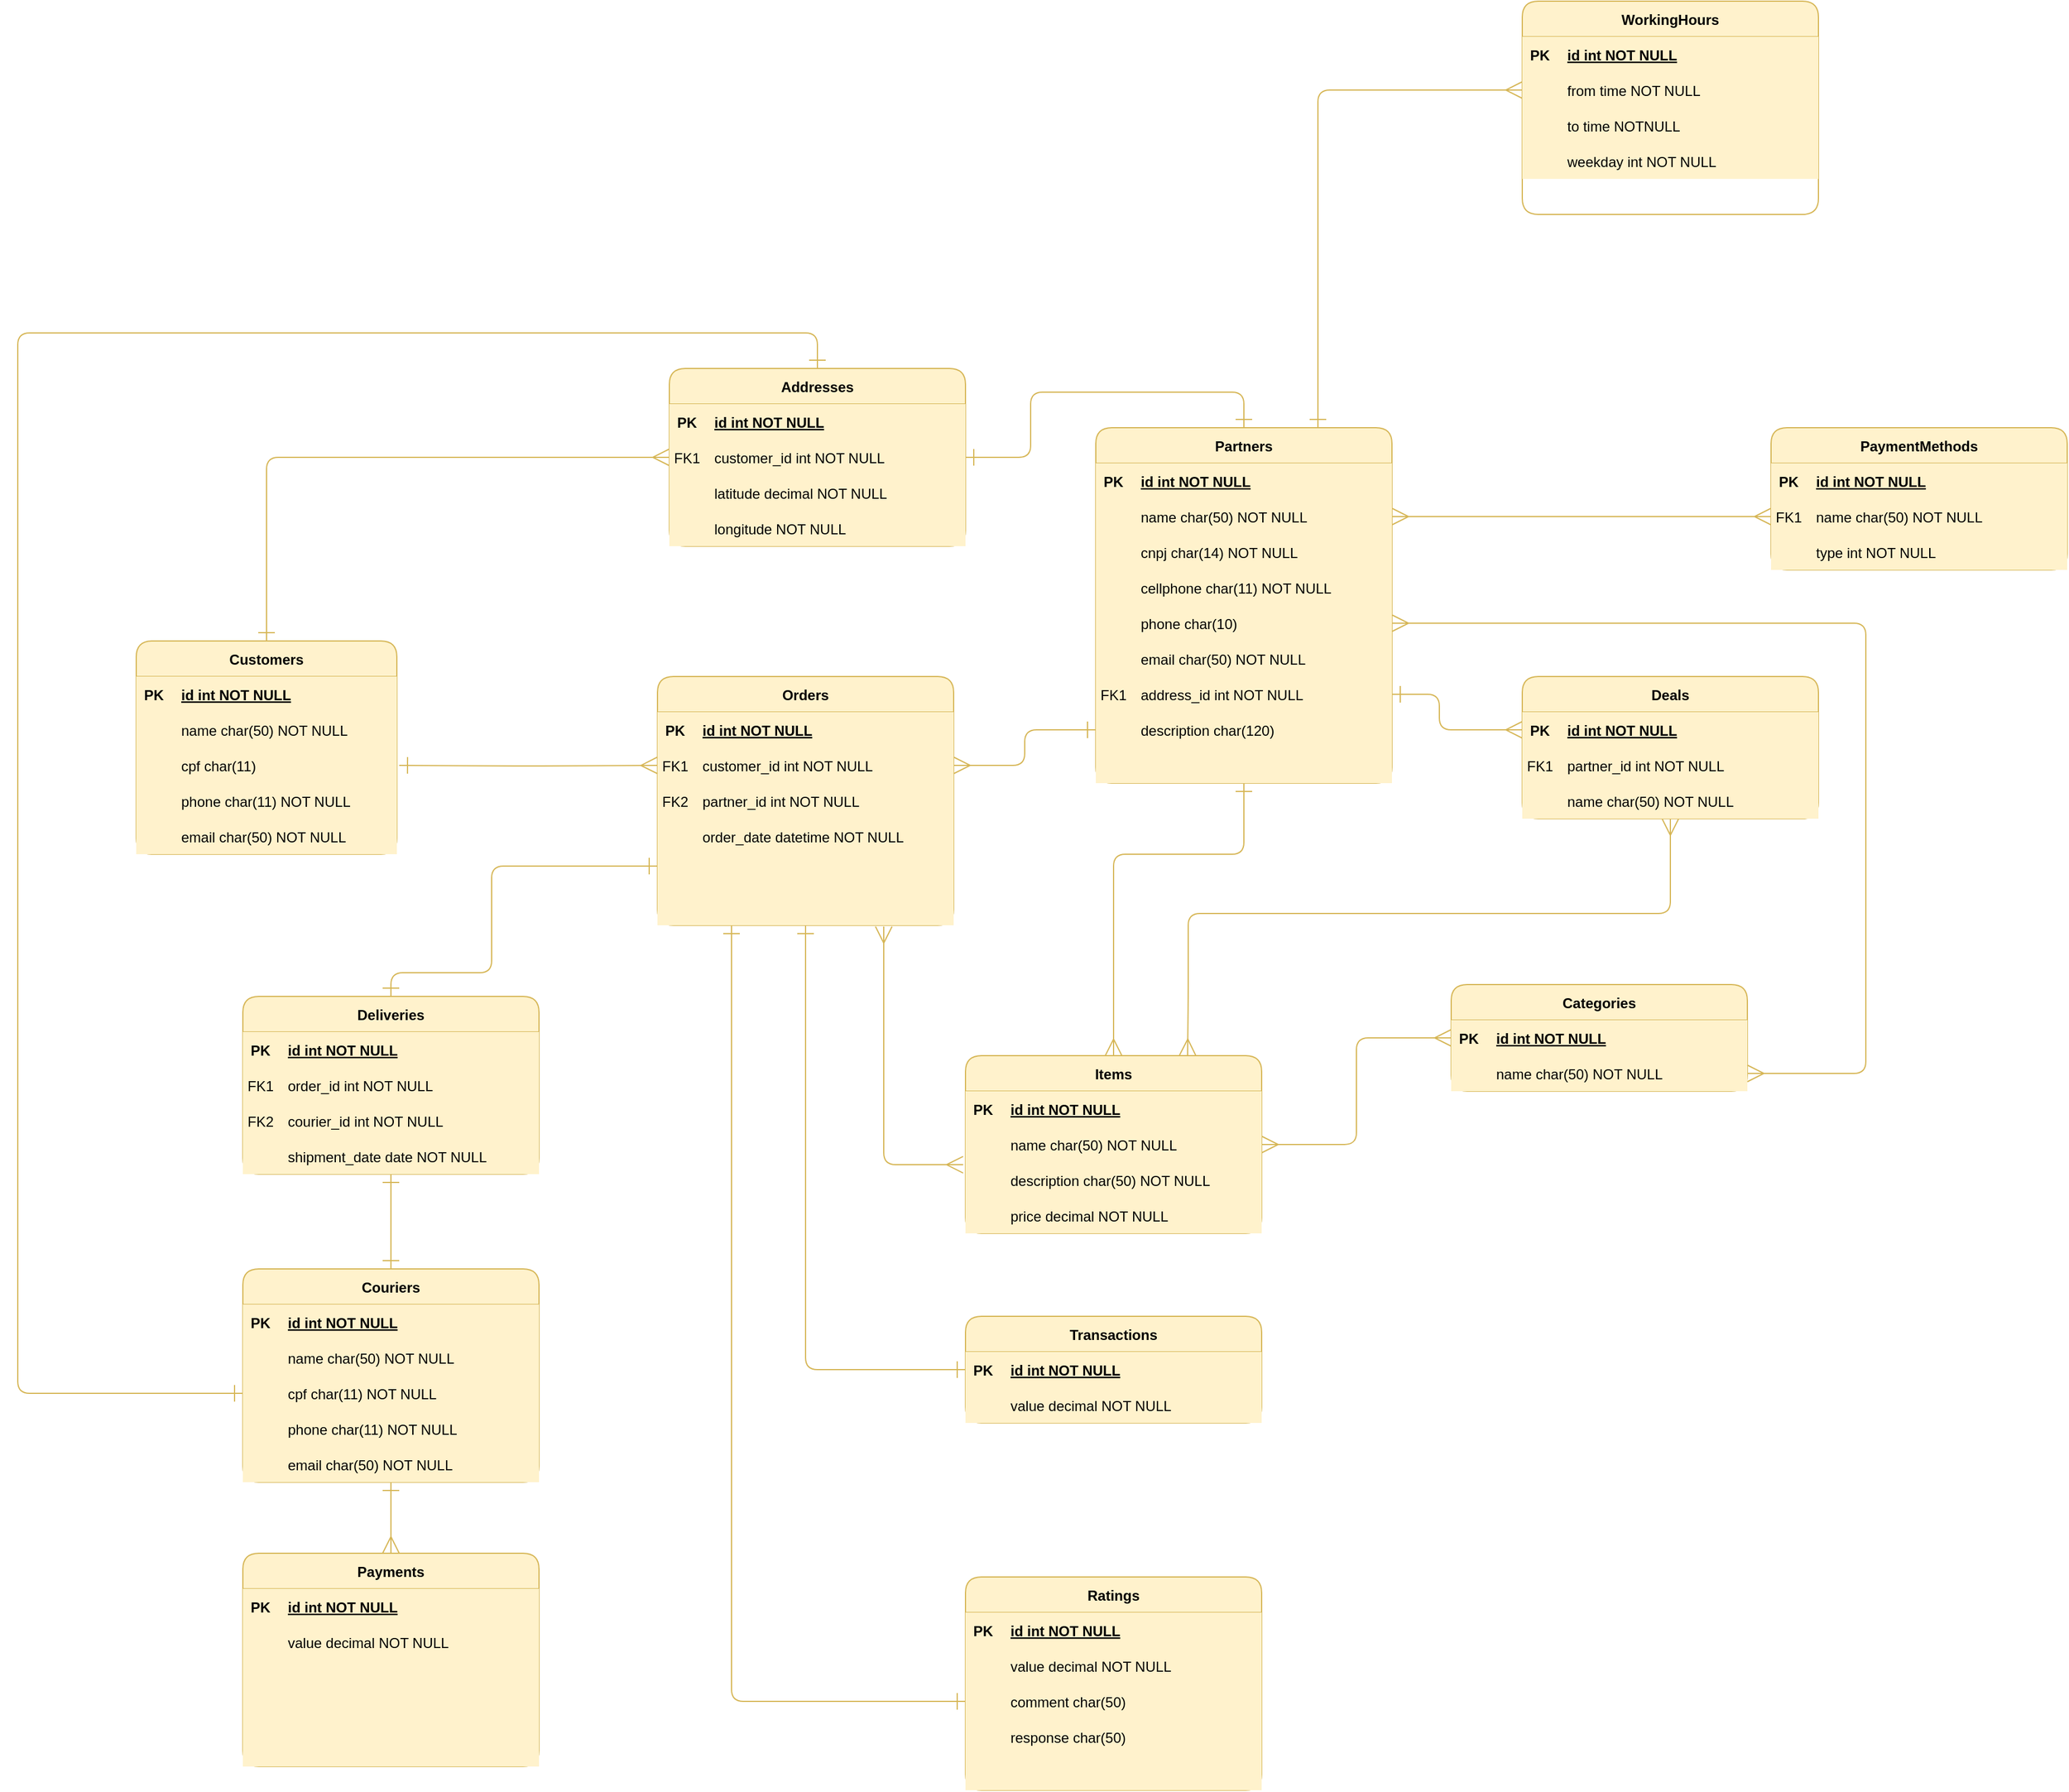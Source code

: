 <mxfile version="13.6.4" type="github">
  <diagram id="R2lEEEUBdFMjLlhIrx00" name="Page-1">
    <mxGraphModel dx="4924" dy="3329" grid="1" gridSize="10" guides="1" tooltips="1" connect="1" arrows="1" fold="1" page="1" pageScale="1" pageWidth="850" pageHeight="1100" math="0" shadow="0" extFonts="Permanent Marker^https://fonts.googleapis.com/css?family=Permanent+Marker">
      <root>
        <mxCell id="0" />
        <mxCell id="1" parent="0" />
        <mxCell id="GytPN-wBxECgcy7hrlEQ-49" style="edgeStyle=orthogonalEdgeStyle;rounded=1;orthogonalLoop=1;jettySize=auto;html=1;exitX=0.5;exitY=0;exitDx=0;exitDy=0;entryX=0;entryY=0.5;entryDx=0;entryDy=0;labelBorderColor=none;endArrow=ERmany;endFill=0;startArrow=ERone;startFill=0;strokeWidth=1;endSize=12;startSize=12;fillColor=#fff2cc;strokeColor=#d6b656;" parent="1" source="C-vyLk0tnHw3VtMMgP7b-23" target="GytPN-wBxECgcy7hrlEQ-29" edge="1">
          <mxGeometry relative="1" as="geometry" />
        </mxCell>
        <mxCell id="GytPN-wBxECgcy7hrlEQ-53" style="edgeStyle=orthogonalEdgeStyle;rounded=1;orthogonalLoop=1;jettySize=auto;html=1;entryX=0.5;entryY=0;entryDx=0;entryDy=0;labelBorderColor=none;endArrow=ERone;endFill=0;startArrow=ERone;startFill=0;strokeWidth=1;endSize=12;startSize=12;exitX=0;exitY=0.333;exitDx=0;exitDy=0;exitPerimeter=0;fillColor=#fff2cc;strokeColor=#d6b656;" parent="1" source="r2mLpPCgo3H6nydPWxPj-13" target="C-vyLk0tnHw3VtMMgP7b-13" edge="1">
          <mxGeometry relative="1" as="geometry">
            <Array as="points">
              <mxPoint x="70" y="30" />
              <mxPoint x="70" y="120" />
              <mxPoint x="-15" y="120" />
            </Array>
            <mxPoint x="200" y="90" as="sourcePoint" />
          </mxGeometry>
        </mxCell>
        <mxCell id="r2mLpPCgo3H6nydPWxPj-75" style="edgeStyle=orthogonalEdgeStyle;rounded=1;orthogonalLoop=1;jettySize=auto;html=1;entryX=-0.008;entryY=0.067;entryDx=0;entryDy=0;startArrow=ERmany;startFill=0;endArrow=ERmany;endFill=0;entryPerimeter=0;endSize=12;startSize=12;exitX=0.764;exitY=1.033;exitDx=0;exitDy=0;exitPerimeter=0;fillColor=#fff2cc;strokeColor=#d6b656;" parent="1" source="r2mLpPCgo3H6nydPWxPj-16" target="r2mLpPCgo3H6nydPWxPj-20" edge="1">
          <mxGeometry relative="1" as="geometry" />
        </mxCell>
        <mxCell id="RcXFMt4D7p14TEpfuYxV-36" style="edgeStyle=orthogonalEdgeStyle;rounded=1;orthogonalLoop=1;jettySize=auto;html=1;exitX=0.5;exitY=1;exitDx=0;exitDy=0;startArrow=ERone;startFill=0;startSize=12;endArrow=ERone;endFill=0;endSize=12;entryX=0;entryY=0.5;entryDx=0;entryDy=0;fillColor=#fff2cc;strokeColor=#d6b656;" edge="1" parent="1" source="C-vyLk0tnHw3VtMMgP7b-2" target="RcXFMt4D7p14TEpfuYxV-19">
          <mxGeometry relative="1" as="geometry">
            <mxPoint x="335" y="500" as="targetPoint" />
          </mxGeometry>
        </mxCell>
        <mxCell id="RcXFMt4D7p14TEpfuYxV-53" style="edgeStyle=orthogonalEdgeStyle;rounded=1;orthogonalLoop=1;jettySize=auto;html=1;exitX=0.25;exitY=1;exitDx=0;exitDy=0;entryX=0;entryY=0.5;entryDx=0;entryDy=0;startArrow=ERone;startFill=0;startSize=12;endArrow=ERone;endFill=0;endSize=12;fillColor=#fff2cc;strokeColor=#d6b656;" edge="1" parent="1" source="C-vyLk0tnHw3VtMMgP7b-2" target="RcXFMt4D7p14TEpfuYxV-44">
          <mxGeometry relative="1" as="geometry" />
        </mxCell>
        <mxCell id="C-vyLk0tnHw3VtMMgP7b-2" value="Orders" style="shape=table;startSize=30;container=1;collapsible=1;childLayout=tableLayout;fixedRows=1;rowLines=0;fontStyle=1;align=center;resizeLast=1;labelBorderColor=none;rounded=1;fillColor=#fff2cc;strokeColor=#d6b656;" parent="1" vertex="1">
          <mxGeometry x="210" y="-130" width="250" height="210" as="geometry" />
        </mxCell>
        <mxCell id="C-vyLk0tnHw3VtMMgP7b-3" value="" style="shape=partialRectangle;collapsible=0;dropTarget=0;pointerEvents=0;fillColor=#fff2cc;points=[[0,0.5],[1,0.5]];portConstraint=eastwest;top=0;left=0;right=0;bottom=1;labelBorderColor=none;rounded=1;strokeColor=#d6b656;" parent="C-vyLk0tnHw3VtMMgP7b-2" vertex="1">
          <mxGeometry y="30" width="250" height="30" as="geometry" />
        </mxCell>
        <mxCell id="C-vyLk0tnHw3VtMMgP7b-4" value="PK" style="shape=partialRectangle;overflow=hidden;connectable=0;fillColor=#fff2cc;top=0;left=0;bottom=0;right=0;fontStyle=1;labelBorderColor=none;rounded=1;strokeColor=#d6b656;" parent="C-vyLk0tnHw3VtMMgP7b-3" vertex="1">
          <mxGeometry width="30" height="30" as="geometry" />
        </mxCell>
        <mxCell id="C-vyLk0tnHw3VtMMgP7b-5" value="id int NOT NULL " style="shape=partialRectangle;overflow=hidden;connectable=0;fillColor=#fff2cc;top=0;left=0;bottom=0;right=0;align=left;spacingLeft=6;fontStyle=5;labelBorderColor=none;rounded=1;strokeColor=#d6b656;" parent="C-vyLk0tnHw3VtMMgP7b-3" vertex="1">
          <mxGeometry x="30" width="220" height="30" as="geometry" />
        </mxCell>
        <mxCell id="C-vyLk0tnHw3VtMMgP7b-6" value="" style="shape=partialRectangle;collapsible=0;dropTarget=0;pointerEvents=0;fillColor=#fff2cc;points=[[0,0.5],[1,0.5]];portConstraint=eastwest;top=0;left=0;right=0;bottom=0;labelBorderColor=none;rounded=1;strokeColor=#d6b656;" parent="C-vyLk0tnHw3VtMMgP7b-2" vertex="1">
          <mxGeometry y="60" width="250" height="30" as="geometry" />
        </mxCell>
        <mxCell id="C-vyLk0tnHw3VtMMgP7b-7" value="FK1" style="shape=partialRectangle;overflow=hidden;connectable=0;fillColor=#fff2cc;top=0;left=0;bottom=0;right=0;labelBorderColor=none;rounded=1;strokeColor=#d6b656;" parent="C-vyLk0tnHw3VtMMgP7b-6" vertex="1">
          <mxGeometry width="30" height="30" as="geometry" />
        </mxCell>
        <mxCell id="C-vyLk0tnHw3VtMMgP7b-8" value="customer_id int NOT NULL" style="shape=partialRectangle;overflow=hidden;connectable=0;fillColor=#fff2cc;top=0;left=0;bottom=0;right=0;align=left;spacingLeft=6;labelBorderColor=none;rounded=1;strokeColor=#d6b656;" parent="C-vyLk0tnHw3VtMMgP7b-6" vertex="1">
          <mxGeometry x="30" width="220" height="30" as="geometry" />
        </mxCell>
        <mxCell id="C-vyLk0tnHw3VtMMgP7b-9" value="" style="shape=partialRectangle;collapsible=0;dropTarget=0;pointerEvents=0;fillColor=#fff2cc;points=[[0,0.5],[1,0.5]];portConstraint=eastwest;top=0;left=0;right=0;bottom=0;labelBorderColor=none;rounded=1;strokeColor=#d6b656;" parent="C-vyLk0tnHw3VtMMgP7b-2" vertex="1">
          <mxGeometry y="90" width="250" height="30" as="geometry" />
        </mxCell>
        <mxCell id="C-vyLk0tnHw3VtMMgP7b-10" value="FK2" style="shape=partialRectangle;overflow=hidden;connectable=0;fillColor=#fff2cc;top=0;left=0;bottom=0;right=0;labelBorderColor=none;rounded=1;strokeColor=#d6b656;" parent="C-vyLk0tnHw3VtMMgP7b-9" vertex="1">
          <mxGeometry width="30" height="30" as="geometry" />
        </mxCell>
        <mxCell id="C-vyLk0tnHw3VtMMgP7b-11" value="partner_id int NOT NULL" style="shape=partialRectangle;overflow=hidden;connectable=0;fillColor=#fff2cc;top=0;left=0;bottom=0;right=0;align=left;spacingLeft=6;labelBorderColor=none;rounded=1;strokeColor=#d6b656;" parent="C-vyLk0tnHw3VtMMgP7b-9" vertex="1">
          <mxGeometry x="30" width="220" height="30" as="geometry" />
        </mxCell>
        <mxCell id="r2mLpPCgo3H6nydPWxPj-10" value="" style="shape=partialRectangle;collapsible=0;dropTarget=0;pointerEvents=0;fillColor=#fff2cc;points=[[0,0.5],[1,0.5]];portConstraint=eastwest;top=0;left=0;right=0;bottom=0;labelBorderColor=none;rounded=1;strokeColor=#d6b656;" parent="C-vyLk0tnHw3VtMMgP7b-2" vertex="1">
          <mxGeometry y="120" width="250" height="30" as="geometry" />
        </mxCell>
        <mxCell id="r2mLpPCgo3H6nydPWxPj-11" value="" style="shape=partialRectangle;overflow=hidden;connectable=0;fillColor=#fff2cc;top=0;left=0;bottom=0;right=0;labelBorderColor=none;rounded=1;strokeColor=#d6b656;" parent="r2mLpPCgo3H6nydPWxPj-10" vertex="1">
          <mxGeometry width="30" height="30" as="geometry" />
        </mxCell>
        <mxCell id="r2mLpPCgo3H6nydPWxPj-12" value="order_date datetime NOT NULL" style="shape=partialRectangle;overflow=hidden;connectable=0;fillColor=#fff2cc;top=0;left=0;bottom=0;right=0;align=left;spacingLeft=6;labelBorderColor=none;rounded=1;strokeColor=#d6b656;" parent="r2mLpPCgo3H6nydPWxPj-10" vertex="1">
          <mxGeometry x="30" width="220" height="30" as="geometry" />
        </mxCell>
        <mxCell id="r2mLpPCgo3H6nydPWxPj-13" value="" style="shape=partialRectangle;collapsible=0;dropTarget=0;pointerEvents=0;fillColor=#fff2cc;points=[[0,0.5],[1,0.5]];portConstraint=eastwest;top=0;left=0;right=0;bottom=0;labelBorderColor=none;rounded=1;strokeColor=#d6b656;" parent="C-vyLk0tnHw3VtMMgP7b-2" vertex="1">
          <mxGeometry y="150" width="250" height="30" as="geometry" />
        </mxCell>
        <mxCell id="r2mLpPCgo3H6nydPWxPj-14" value="" style="shape=partialRectangle;overflow=hidden;connectable=0;fillColor=#fff2cc;top=0;left=0;bottom=0;right=0;labelBorderColor=none;rounded=1;strokeColor=#d6b656;" parent="r2mLpPCgo3H6nydPWxPj-13" vertex="1">
          <mxGeometry width="30" height="30" as="geometry" />
        </mxCell>
        <mxCell id="r2mLpPCgo3H6nydPWxPj-15" value="" style="shape=partialRectangle;overflow=hidden;connectable=0;fillColor=#fff2cc;top=0;left=0;bottom=0;right=0;align=left;spacingLeft=6;labelBorderColor=none;rounded=1;strokeColor=#d6b656;" parent="r2mLpPCgo3H6nydPWxPj-13" vertex="1">
          <mxGeometry x="30" width="220" height="30" as="geometry" />
        </mxCell>
        <mxCell id="r2mLpPCgo3H6nydPWxPj-16" value="" style="shape=partialRectangle;collapsible=0;dropTarget=0;pointerEvents=0;fillColor=#fff2cc;points=[[0,0.5],[1,0.5]];portConstraint=eastwest;top=0;left=0;right=0;bottom=0;labelBorderColor=none;rounded=1;strokeColor=#d6b656;" parent="C-vyLk0tnHw3VtMMgP7b-2" vertex="1">
          <mxGeometry y="180" width="250" height="30" as="geometry" />
        </mxCell>
        <mxCell id="r2mLpPCgo3H6nydPWxPj-17" value="" style="shape=partialRectangle;overflow=hidden;connectable=0;fillColor=#fff2cc;top=0;left=0;bottom=0;right=0;labelBorderColor=none;rounded=1;strokeColor=#d6b656;" parent="r2mLpPCgo3H6nydPWxPj-16" vertex="1">
          <mxGeometry width="30" height="30" as="geometry" />
        </mxCell>
        <mxCell id="r2mLpPCgo3H6nydPWxPj-18" value="" style="shape=partialRectangle;overflow=hidden;connectable=0;fillColor=#fff2cc;top=0;left=0;bottom=0;right=0;align=left;spacingLeft=6;labelBorderColor=none;rounded=1;strokeColor=#d6b656;" parent="r2mLpPCgo3H6nydPWxPj-16" vertex="1">
          <mxGeometry x="30" width="220" height="30" as="geometry" />
        </mxCell>
        <mxCell id="GytPN-wBxECgcy7hrlEQ-51" style="edgeStyle=orthogonalEdgeStyle;rounded=1;orthogonalLoop=1;jettySize=auto;html=1;exitX=0.5;exitY=0;exitDx=0;exitDy=0;entryX=1;entryY=0.5;entryDx=0;entryDy=0;labelBorderColor=none;endArrow=ERone;endFill=0;startArrow=ERone;startFill=0;strokeWidth=1;endSize=12;startSize=12;fillColor=#fff2cc;strokeColor=#d6b656;" parent="1" source="GytPN-wBxECgcy7hrlEQ-15" target="GytPN-wBxECgcy7hrlEQ-29" edge="1">
          <mxGeometry relative="1" as="geometry" />
        </mxCell>
        <mxCell id="GytPN-wBxECgcy7hrlEQ-50" style="edgeStyle=orthogonalEdgeStyle;rounded=1;orthogonalLoop=1;jettySize=auto;html=1;entryX=0;entryY=0.5;entryDx=0;entryDy=0;labelBorderColor=none;endArrow=ERmany;endFill=0;startArrow=ERone;startFill=0;strokeWidth=1;endSize=12;startSize=12;fillColor=#fff2cc;strokeColor=#d6b656;" parent="1" target="C-vyLk0tnHw3VtMMgP7b-6" edge="1">
          <mxGeometry relative="1" as="geometry">
            <mxPoint x="-8" y="-55" as="sourcePoint" />
          </mxGeometry>
        </mxCell>
        <mxCell id="GytPN-wBxECgcy7hrlEQ-52" style="edgeStyle=orthogonalEdgeStyle;rounded=1;orthogonalLoop=1;jettySize=auto;html=1;exitX=0;exitY=0.5;exitDx=0;exitDy=0;entryX=1;entryY=0.5;entryDx=0;entryDy=0;labelBorderColor=none;endArrow=ERmany;endFill=0;startArrow=ERone;startFill=0;strokeWidth=1;endSize=12;startSize=12;fillColor=#fff2cc;strokeColor=#d6b656;" parent="1" source="GytPN-wBxECgcy7hrlEQ-19" target="C-vyLk0tnHw3VtMMgP7b-6" edge="1">
          <mxGeometry relative="1" as="geometry" />
        </mxCell>
        <mxCell id="GytPN-wBxECgcy7hrlEQ-87" style="edgeStyle=orthogonalEdgeStyle;rounded=1;orthogonalLoop=1;jettySize=auto;html=1;entryX=0.5;entryY=0;entryDx=0;entryDy=0;fontSize=17;labelBorderColor=none;endArrow=ERmany;endFill=0;startArrow=ERone;startFill=0;strokeWidth=1;endSize=12;startSize=12;exitX=0.5;exitY=1;exitDx=0;exitDy=0;fillColor=#fff2cc;strokeColor=#d6b656;" parent="1" source="GytPN-wBxECgcy7hrlEQ-15" target="GytPN-wBxECgcy7hrlEQ-75" edge="1">
          <mxGeometry relative="1" as="geometry">
            <mxPoint x="625" as="sourcePoint" />
            <Array as="points">
              <mxPoint x="705" y="20" />
              <mxPoint x="595" y="20" />
            </Array>
          </mxGeometry>
        </mxCell>
        <mxCell id="GytPN-wBxECgcy7hrlEQ-64" style="edgeStyle=orthogonalEdgeStyle;rounded=1;orthogonalLoop=1;jettySize=auto;html=1;exitX=0.5;exitY=1;exitDx=0;exitDy=0;entryX=0.5;entryY=0;entryDx=0;entryDy=0;fontSize=17;labelBorderColor=none;endArrow=ERone;endFill=0;startArrow=ERone;startFill=0;strokeWidth=1;endSize=12;startSize=12;fillColor=#fff2cc;strokeColor=#d6b656;" parent="1" source="C-vyLk0tnHw3VtMMgP7b-13" target="GytPN-wBxECgcy7hrlEQ-1" edge="1">
          <mxGeometry relative="1" as="geometry" />
        </mxCell>
        <mxCell id="C-vyLk0tnHw3VtMMgP7b-13" value="Deliveries" style="shape=table;startSize=30;container=1;collapsible=1;childLayout=tableLayout;fixedRows=1;rowLines=0;fontStyle=1;align=center;resizeLast=1;labelBorderColor=none;rounded=1;fillColor=#fff2cc;strokeColor=#d6b656;" parent="1" vertex="1">
          <mxGeometry x="-140" y="140" width="250" height="150" as="geometry" />
        </mxCell>
        <mxCell id="C-vyLk0tnHw3VtMMgP7b-14" value="" style="shape=partialRectangle;collapsible=0;dropTarget=0;pointerEvents=0;fillColor=#fff2cc;points=[[0,0.5],[1,0.5]];portConstraint=eastwest;top=0;left=0;right=0;bottom=1;labelBorderColor=none;rounded=1;strokeColor=#d6b656;" parent="C-vyLk0tnHw3VtMMgP7b-13" vertex="1">
          <mxGeometry y="30" width="250" height="30" as="geometry" />
        </mxCell>
        <mxCell id="C-vyLk0tnHw3VtMMgP7b-15" value="PK" style="shape=partialRectangle;overflow=hidden;connectable=0;fillColor=#fff2cc;top=0;left=0;bottom=0;right=0;fontStyle=1;labelBorderColor=none;rounded=1;strokeColor=#d6b656;" parent="C-vyLk0tnHw3VtMMgP7b-14" vertex="1">
          <mxGeometry width="30" height="30" as="geometry" />
        </mxCell>
        <mxCell id="C-vyLk0tnHw3VtMMgP7b-16" value="id int NOT NULL " style="shape=partialRectangle;overflow=hidden;connectable=0;fillColor=#fff2cc;top=0;left=0;bottom=0;right=0;align=left;spacingLeft=6;fontStyle=5;labelBorderColor=none;rounded=1;strokeColor=#d6b656;" parent="C-vyLk0tnHw3VtMMgP7b-14" vertex="1">
          <mxGeometry x="30" width="220" height="30" as="geometry" />
        </mxCell>
        <mxCell id="C-vyLk0tnHw3VtMMgP7b-17" value="" style="shape=partialRectangle;collapsible=0;dropTarget=0;pointerEvents=0;fillColor=#fff2cc;points=[[0,0.5],[1,0.5]];portConstraint=eastwest;top=0;left=0;right=0;bottom=0;labelBorderColor=none;rounded=1;strokeColor=#d6b656;" parent="C-vyLk0tnHw3VtMMgP7b-13" vertex="1">
          <mxGeometry y="60" width="250" height="30" as="geometry" />
        </mxCell>
        <mxCell id="C-vyLk0tnHw3VtMMgP7b-18" value="FK1" style="shape=partialRectangle;overflow=hidden;connectable=0;fillColor=#fff2cc;top=0;left=0;bottom=0;right=0;labelBorderColor=none;rounded=1;strokeColor=#d6b656;" parent="C-vyLk0tnHw3VtMMgP7b-17" vertex="1">
          <mxGeometry width="30" height="30" as="geometry" />
        </mxCell>
        <mxCell id="C-vyLk0tnHw3VtMMgP7b-19" value="order_id int NOT NULL" style="shape=partialRectangle;overflow=hidden;connectable=0;fillColor=#fff2cc;top=0;left=0;bottom=0;right=0;align=left;spacingLeft=6;labelBorderColor=none;rounded=1;strokeColor=#d6b656;" parent="C-vyLk0tnHw3VtMMgP7b-17" vertex="1">
          <mxGeometry x="30" width="220" height="30" as="geometry" />
        </mxCell>
        <mxCell id="r2mLpPCgo3H6nydPWxPj-57" value="" style="shape=partialRectangle;collapsible=0;dropTarget=0;pointerEvents=0;fillColor=#fff2cc;points=[[0,0.5],[1,0.5]];portConstraint=eastwest;top=0;left=0;right=0;bottom=0;labelBorderColor=none;rounded=1;strokeColor=#d6b656;" parent="C-vyLk0tnHw3VtMMgP7b-13" vertex="1">
          <mxGeometry y="90" width="250" height="30" as="geometry" />
        </mxCell>
        <mxCell id="r2mLpPCgo3H6nydPWxPj-58" value="FK2" style="shape=partialRectangle;overflow=hidden;connectable=0;fillColor=#fff2cc;top=0;left=0;bottom=0;right=0;labelBorderColor=none;rounded=1;strokeColor=#d6b656;" parent="r2mLpPCgo3H6nydPWxPj-57" vertex="1">
          <mxGeometry width="30" height="30" as="geometry" />
        </mxCell>
        <mxCell id="r2mLpPCgo3H6nydPWxPj-59" value="courier_id int NOT NULL" style="shape=partialRectangle;overflow=hidden;connectable=0;fillColor=#fff2cc;top=0;left=0;bottom=0;right=0;align=left;spacingLeft=6;labelBorderColor=none;rounded=1;strokeColor=#d6b656;" parent="r2mLpPCgo3H6nydPWxPj-57" vertex="1">
          <mxGeometry x="30" width="220" height="30" as="geometry" />
        </mxCell>
        <mxCell id="C-vyLk0tnHw3VtMMgP7b-20" value="" style="shape=partialRectangle;collapsible=0;dropTarget=0;pointerEvents=0;fillColor=#fff2cc;points=[[0,0.5],[1,0.5]];portConstraint=eastwest;top=0;left=0;right=0;bottom=0;labelBorderColor=none;rounded=1;strokeColor=#d6b656;" parent="C-vyLk0tnHw3VtMMgP7b-13" vertex="1">
          <mxGeometry y="120" width="250" height="30" as="geometry" />
        </mxCell>
        <mxCell id="C-vyLk0tnHw3VtMMgP7b-21" value="" style="shape=partialRectangle;overflow=hidden;connectable=0;fillColor=#fff2cc;top=0;left=0;bottom=0;right=0;labelBorderColor=none;rounded=1;strokeColor=#d6b656;" parent="C-vyLk0tnHw3VtMMgP7b-20" vertex="1">
          <mxGeometry width="30" height="30" as="geometry" />
        </mxCell>
        <mxCell id="C-vyLk0tnHw3VtMMgP7b-22" value="shipment_date date NOT NULL" style="shape=partialRectangle;overflow=hidden;connectable=0;fillColor=#fff2cc;top=0;left=0;bottom=0;right=0;align=left;spacingLeft=6;labelBorderColor=none;rounded=1;strokeColor=#d6b656;" parent="C-vyLk0tnHw3VtMMgP7b-20" vertex="1">
          <mxGeometry x="30" width="220" height="30" as="geometry" />
        </mxCell>
        <mxCell id="GytPN-wBxECgcy7hrlEQ-96" style="edgeStyle=orthogonalEdgeStyle;rounded=1;orthogonalLoop=1;jettySize=auto;html=1;exitX=0.5;exitY=1;exitDx=0;exitDy=0;entryX=0.75;entryY=0;entryDx=0;entryDy=0;fontSize=17;labelBorderColor=none;endArrow=ERmany;endFill=0;startArrow=ERmany;startFill=0;strokeWidth=1;endSize=12;startSize=12;fillColor=#fff2cc;strokeColor=#d6b656;" parent="1" source="GytPN-wBxECgcy7hrlEQ-42" target="GytPN-wBxECgcy7hrlEQ-75" edge="1">
          <mxGeometry relative="1" as="geometry">
            <Array as="points">
              <mxPoint x="1065" y="70" />
              <mxPoint x="658" y="70" />
              <mxPoint x="658" y="140" />
            </Array>
          </mxGeometry>
        </mxCell>
        <mxCell id="GytPN-wBxECgcy7hrlEQ-93" style="edgeStyle=orthogonalEdgeStyle;rounded=1;orthogonalLoop=1;jettySize=auto;html=1;entryX=0;entryY=0.5;entryDx=0;entryDy=0;fontSize=17;labelBorderColor=none;endArrow=ERmany;endFill=0;startArrow=ERone;startFill=0;strokeWidth=1;endSize=12;startSize=12;exitX=1;exitY=0.5;exitDx=0;exitDy=0;fillColor=#fff2cc;strokeColor=#d6b656;" parent="1" source="GytPN-wBxECgcy7hrlEQ-22" target="GytPN-wBxECgcy7hrlEQ-43" edge="1">
          <mxGeometry relative="1" as="geometry">
            <mxPoint x="950" y="-260" as="sourcePoint" />
            <Array as="points">
              <mxPoint x="870" y="-115" />
              <mxPoint x="870" y="-85" />
            </Array>
          </mxGeometry>
        </mxCell>
        <mxCell id="GytPN-wBxECgcy7hrlEQ-42" value="Deals" style="shape=table;startSize=30;container=1;collapsible=1;childLayout=tableLayout;fixedRows=1;rowLines=0;fontStyle=1;align=center;resizeLast=1;labelBorderColor=none;rounded=1;fillColor=#fff2cc;strokeColor=#d6b656;" parent="1" vertex="1">
          <mxGeometry x="940" y="-130" width="250" height="120" as="geometry" />
        </mxCell>
        <mxCell id="GytPN-wBxECgcy7hrlEQ-43" value="" style="shape=partialRectangle;collapsible=0;dropTarget=0;pointerEvents=0;fillColor=#fff2cc;points=[[0,0.5],[1,0.5]];portConstraint=eastwest;top=0;left=0;right=0;bottom=1;labelBorderColor=none;rounded=1;strokeColor=#d6b656;" parent="GytPN-wBxECgcy7hrlEQ-42" vertex="1">
          <mxGeometry y="30" width="250" height="30" as="geometry" />
        </mxCell>
        <mxCell id="GytPN-wBxECgcy7hrlEQ-44" value="PK" style="shape=partialRectangle;overflow=hidden;connectable=0;fillColor=#fff2cc;top=0;left=0;bottom=0;right=0;fontStyle=1;labelBorderColor=none;rounded=1;strokeColor=#d6b656;" parent="GytPN-wBxECgcy7hrlEQ-43" vertex="1">
          <mxGeometry width="30" height="30" as="geometry" />
        </mxCell>
        <mxCell id="GytPN-wBxECgcy7hrlEQ-45" value="id int NOT NULL " style="shape=partialRectangle;overflow=hidden;connectable=0;fillColor=#fff2cc;top=0;left=0;bottom=0;right=0;align=left;spacingLeft=6;fontStyle=5;labelBorderColor=none;rounded=1;strokeColor=#d6b656;" parent="GytPN-wBxECgcy7hrlEQ-43" vertex="1">
          <mxGeometry x="30" width="220" height="30" as="geometry" />
        </mxCell>
        <mxCell id="GytPN-wBxECgcy7hrlEQ-46" value="" style="shape=partialRectangle;collapsible=0;dropTarget=0;pointerEvents=0;fillColor=#fff2cc;points=[[0,0.5],[1,0.5]];portConstraint=eastwest;top=0;left=0;right=0;bottom=0;labelBorderColor=none;rounded=1;strokeColor=#d6b656;" parent="GytPN-wBxECgcy7hrlEQ-42" vertex="1">
          <mxGeometry y="60" width="250" height="30" as="geometry" />
        </mxCell>
        <mxCell id="GytPN-wBxECgcy7hrlEQ-47" value="FK1" style="shape=partialRectangle;overflow=hidden;connectable=0;fillColor=#fff2cc;top=0;left=0;bottom=0;right=0;labelBorderColor=none;rounded=1;strokeColor=#d6b656;" parent="GytPN-wBxECgcy7hrlEQ-46" vertex="1">
          <mxGeometry width="30" height="30" as="geometry" />
        </mxCell>
        <mxCell id="GytPN-wBxECgcy7hrlEQ-48" value="partner_id int NOT NULL" style="shape=partialRectangle;overflow=hidden;connectable=0;fillColor=#fff2cc;top=0;left=0;bottom=0;right=0;align=left;spacingLeft=6;labelBorderColor=none;rounded=1;strokeColor=#d6b656;" parent="GytPN-wBxECgcy7hrlEQ-46" vertex="1">
          <mxGeometry x="30" width="220" height="30" as="geometry" />
        </mxCell>
        <mxCell id="3xXCg58mIov3dv1Vw5mf-1" value="" style="shape=partialRectangle;collapsible=0;dropTarget=0;pointerEvents=0;fillColor=#fff2cc;points=[[0,0.5],[1,0.5]];portConstraint=eastwest;top=0;left=0;right=0;bottom=0;labelBorderColor=none;rounded=1;strokeColor=#d6b656;" parent="GytPN-wBxECgcy7hrlEQ-42" vertex="1">
          <mxGeometry y="90" width="250" height="30" as="geometry" />
        </mxCell>
        <mxCell id="3xXCg58mIov3dv1Vw5mf-2" value="" style="shape=partialRectangle;overflow=hidden;connectable=0;fillColor=#fff2cc;top=0;left=0;bottom=0;right=0;labelBorderColor=none;rounded=1;strokeColor=#d6b656;" parent="3xXCg58mIov3dv1Vw5mf-1" vertex="1">
          <mxGeometry width="30" height="30" as="geometry" />
        </mxCell>
        <mxCell id="3xXCg58mIov3dv1Vw5mf-3" value="name char(50) NOT NULL" style="shape=partialRectangle;overflow=hidden;connectable=0;fillColor=#fff2cc;top=0;left=0;bottom=0;right=0;align=left;spacingLeft=6;labelBorderColor=none;rounded=1;strokeColor=#d6b656;" parent="3xXCg58mIov3dv1Vw5mf-1" vertex="1">
          <mxGeometry x="30" width="220" height="30" as="geometry" />
        </mxCell>
        <mxCell id="C-vyLk0tnHw3VtMMgP7b-23" value="Customers" style="shape=table;startSize=30;container=1;collapsible=1;childLayout=tableLayout;fixedRows=1;rowLines=0;fontStyle=1;align=center;resizeLast=1;labelBorderColor=none;rounded=1;fillColor=#fff2cc;strokeColor=#d6b656;" parent="1" vertex="1">
          <mxGeometry x="-230" y="-160" width="220" height="180" as="geometry" />
        </mxCell>
        <mxCell id="C-vyLk0tnHw3VtMMgP7b-24" value="" style="shape=partialRectangle;collapsible=0;dropTarget=0;pointerEvents=0;fillColor=#fff2cc;points=[[0,0.5],[1,0.5]];portConstraint=eastwest;top=0;left=0;right=0;bottom=1;labelBorderColor=none;rounded=1;strokeColor=#d6b656;" parent="C-vyLk0tnHw3VtMMgP7b-23" vertex="1">
          <mxGeometry y="30" width="220" height="30" as="geometry" />
        </mxCell>
        <mxCell id="C-vyLk0tnHw3VtMMgP7b-25" value="PK" style="shape=partialRectangle;overflow=hidden;connectable=0;fillColor=#fff2cc;top=0;left=0;bottom=0;right=0;fontStyle=1;labelBorderColor=none;rounded=1;strokeColor=#d6b656;" parent="C-vyLk0tnHw3VtMMgP7b-24" vertex="1">
          <mxGeometry width="30" height="30" as="geometry" />
        </mxCell>
        <mxCell id="C-vyLk0tnHw3VtMMgP7b-26" value="id int NOT NULL " style="shape=partialRectangle;overflow=hidden;connectable=0;fillColor=#fff2cc;top=0;left=0;bottom=0;right=0;align=left;spacingLeft=6;fontStyle=5;labelBorderColor=none;rounded=1;strokeColor=#d6b656;" parent="C-vyLk0tnHw3VtMMgP7b-24" vertex="1">
          <mxGeometry x="30" width="190" height="30" as="geometry" />
        </mxCell>
        <mxCell id="C-vyLk0tnHw3VtMMgP7b-27" value="" style="shape=partialRectangle;collapsible=0;dropTarget=0;pointerEvents=0;fillColor=#fff2cc;points=[[0,0.5],[1,0.5]];portConstraint=eastwest;top=0;left=0;right=0;bottom=0;labelBorderColor=none;rounded=1;strokeColor=#d6b656;" parent="C-vyLk0tnHw3VtMMgP7b-23" vertex="1">
          <mxGeometry y="60" width="220" height="30" as="geometry" />
        </mxCell>
        <mxCell id="C-vyLk0tnHw3VtMMgP7b-28" value="" style="shape=partialRectangle;overflow=hidden;connectable=0;fillColor=#fff2cc;top=0;left=0;bottom=0;right=0;labelBorderColor=none;rounded=1;strokeColor=#d6b656;" parent="C-vyLk0tnHw3VtMMgP7b-27" vertex="1">
          <mxGeometry width="30" height="30" as="geometry" />
        </mxCell>
        <mxCell id="C-vyLk0tnHw3VtMMgP7b-29" value="name char(50) NOT NULL" style="shape=partialRectangle;overflow=hidden;connectable=0;fillColor=#fff2cc;top=0;left=0;bottom=0;right=0;align=left;spacingLeft=6;labelBorderColor=none;rounded=1;strokeColor=#d6b656;" parent="C-vyLk0tnHw3VtMMgP7b-27" vertex="1">
          <mxGeometry x="30" width="190" height="30" as="geometry" />
        </mxCell>
        <mxCell id="r2mLpPCgo3H6nydPWxPj-1" value="" style="shape=partialRectangle;collapsible=0;dropTarget=0;pointerEvents=0;fillColor=#fff2cc;points=[[0,0.5],[1,0.5]];portConstraint=eastwest;top=0;left=0;right=0;bottom=0;labelBorderColor=none;rounded=1;strokeColor=#d6b656;" parent="C-vyLk0tnHw3VtMMgP7b-23" vertex="1">
          <mxGeometry y="90" width="220" height="30" as="geometry" />
        </mxCell>
        <mxCell id="r2mLpPCgo3H6nydPWxPj-2" value="" style="shape=partialRectangle;overflow=hidden;connectable=0;fillColor=#fff2cc;top=0;left=0;bottom=0;right=0;labelBorderColor=none;rounded=1;strokeColor=#d6b656;" parent="r2mLpPCgo3H6nydPWxPj-1" vertex="1">
          <mxGeometry width="30" height="30" as="geometry" />
        </mxCell>
        <mxCell id="r2mLpPCgo3H6nydPWxPj-3" value="cpf char(11)" style="shape=partialRectangle;overflow=hidden;connectable=0;fillColor=#fff2cc;top=0;left=0;bottom=0;right=0;align=left;spacingLeft=6;labelBorderColor=none;rounded=1;strokeColor=#d6b656;" parent="r2mLpPCgo3H6nydPWxPj-1" vertex="1">
          <mxGeometry x="30" width="190" height="30" as="geometry" />
        </mxCell>
        <mxCell id="r2mLpPCgo3H6nydPWxPj-4" value="" style="shape=partialRectangle;collapsible=0;dropTarget=0;pointerEvents=0;fillColor=#fff2cc;points=[[0,0.5],[1,0.5]];portConstraint=eastwest;top=0;left=0;right=0;bottom=0;labelBorderColor=none;rounded=1;strokeColor=#d6b656;" parent="C-vyLk0tnHw3VtMMgP7b-23" vertex="1">
          <mxGeometry y="120" width="220" height="30" as="geometry" />
        </mxCell>
        <mxCell id="r2mLpPCgo3H6nydPWxPj-5" value="" style="shape=partialRectangle;overflow=hidden;connectable=0;fillColor=#fff2cc;top=0;left=0;bottom=0;right=0;labelBorderColor=none;rounded=1;strokeColor=#d6b656;" parent="r2mLpPCgo3H6nydPWxPj-4" vertex="1">
          <mxGeometry width="30" height="30" as="geometry" />
        </mxCell>
        <mxCell id="r2mLpPCgo3H6nydPWxPj-6" value="phone char(11) NOT NULL" style="shape=partialRectangle;overflow=hidden;connectable=0;fillColor=#fff2cc;top=0;left=0;bottom=0;right=0;align=left;spacingLeft=6;labelBorderColor=none;rounded=1;strokeColor=#d6b656;" parent="r2mLpPCgo3H6nydPWxPj-4" vertex="1">
          <mxGeometry x="30" width="190" height="30" as="geometry" />
        </mxCell>
        <mxCell id="r2mLpPCgo3H6nydPWxPj-7" value="" style="shape=partialRectangle;collapsible=0;dropTarget=0;pointerEvents=0;fillColor=#fff2cc;points=[[0,0.5],[1,0.5]];portConstraint=eastwest;top=0;left=0;right=0;bottom=0;labelBorderColor=none;rounded=1;strokeColor=#d6b656;" parent="C-vyLk0tnHw3VtMMgP7b-23" vertex="1">
          <mxGeometry y="150" width="220" height="30" as="geometry" />
        </mxCell>
        <mxCell id="r2mLpPCgo3H6nydPWxPj-8" value="" style="shape=partialRectangle;overflow=hidden;connectable=0;fillColor=#fff2cc;top=0;left=0;bottom=0;right=0;labelBorderColor=none;rounded=1;strokeColor=#d6b656;" parent="r2mLpPCgo3H6nydPWxPj-7" vertex="1">
          <mxGeometry width="30" height="30" as="geometry" />
        </mxCell>
        <mxCell id="r2mLpPCgo3H6nydPWxPj-9" value="email char(50) NOT NULL" style="shape=partialRectangle;overflow=hidden;connectable=0;fillColor=#fff2cc;top=0;left=0;bottom=0;right=0;align=left;spacingLeft=6;labelBorderColor=none;rounded=1;strokeColor=#d6b656;" parent="r2mLpPCgo3H6nydPWxPj-7" vertex="1">
          <mxGeometry x="30" width="190" height="30" as="geometry" />
        </mxCell>
        <mxCell id="RcXFMt4D7p14TEpfuYxV-17" style="edgeStyle=orthogonalEdgeStyle;rounded=0;orthogonalLoop=1;jettySize=auto;html=1;exitX=0.5;exitY=1;exitDx=0;exitDy=0;entryX=0.5;entryY=0;entryDx=0;entryDy=0;endArrow=ERmany;endFill=0;startArrow=ERone;startFill=0;endSize=12;startSize=12;fillColor=#fff2cc;strokeColor=#d6b656;" edge="1" parent="1" source="GytPN-wBxECgcy7hrlEQ-1" target="RcXFMt4D7p14TEpfuYxV-1">
          <mxGeometry relative="1" as="geometry" />
        </mxCell>
        <mxCell id="GytPN-wBxECgcy7hrlEQ-1" value="Couriers" style="shape=table;startSize=30;container=1;collapsible=1;childLayout=tableLayout;fixedRows=1;rowLines=0;fontStyle=1;align=center;resizeLast=1;labelBorderColor=none;rounded=1;fillColor=#fff2cc;strokeColor=#d6b656;" parent="1" vertex="1">
          <mxGeometry x="-140" y="370" width="250" height="180" as="geometry" />
        </mxCell>
        <mxCell id="GytPN-wBxECgcy7hrlEQ-2" value="" style="shape=partialRectangle;collapsible=0;dropTarget=0;pointerEvents=0;fillColor=#fff2cc;points=[[0,0.5],[1,0.5]];portConstraint=eastwest;top=0;left=0;right=0;bottom=1;labelBorderColor=none;rounded=1;strokeColor=#d6b656;" parent="GytPN-wBxECgcy7hrlEQ-1" vertex="1">
          <mxGeometry y="30" width="250" height="30" as="geometry" />
        </mxCell>
        <mxCell id="GytPN-wBxECgcy7hrlEQ-3" value="PK" style="shape=partialRectangle;overflow=hidden;connectable=0;fillColor=#fff2cc;top=0;left=0;bottom=0;right=0;fontStyle=1;labelBorderColor=none;rounded=1;strokeColor=#d6b656;" parent="GytPN-wBxECgcy7hrlEQ-2" vertex="1">
          <mxGeometry width="30" height="30" as="geometry" />
        </mxCell>
        <mxCell id="GytPN-wBxECgcy7hrlEQ-4" value="id int NOT NULL " style="shape=partialRectangle;overflow=hidden;connectable=0;fillColor=#fff2cc;top=0;left=0;bottom=0;right=0;align=left;spacingLeft=6;fontStyle=5;labelBorderColor=none;rounded=1;strokeColor=#d6b656;" parent="GytPN-wBxECgcy7hrlEQ-2" vertex="1">
          <mxGeometry x="30" width="220" height="30" as="geometry" />
        </mxCell>
        <mxCell id="GytPN-wBxECgcy7hrlEQ-5" value="" style="shape=partialRectangle;collapsible=0;dropTarget=0;pointerEvents=0;fillColor=#fff2cc;points=[[0,0.5],[1,0.5]];portConstraint=eastwest;top=0;left=0;right=0;bottom=0;labelBorderColor=none;rounded=1;strokeColor=#d6b656;" parent="GytPN-wBxECgcy7hrlEQ-1" vertex="1">
          <mxGeometry y="60" width="250" height="30" as="geometry" />
        </mxCell>
        <mxCell id="GytPN-wBxECgcy7hrlEQ-6" value="" style="shape=partialRectangle;overflow=hidden;connectable=0;fillColor=#fff2cc;top=0;left=0;bottom=0;right=0;labelBorderColor=none;rounded=1;strokeColor=#d6b656;" parent="GytPN-wBxECgcy7hrlEQ-5" vertex="1">
          <mxGeometry width="30" height="30" as="geometry" />
        </mxCell>
        <mxCell id="GytPN-wBxECgcy7hrlEQ-7" value="name char(50) NOT NULL" style="shape=partialRectangle;overflow=hidden;connectable=0;fillColor=#fff2cc;top=0;left=0;bottom=0;right=0;align=left;spacingLeft=6;labelBorderColor=none;rounded=1;strokeColor=#d6b656;" parent="GytPN-wBxECgcy7hrlEQ-5" vertex="1">
          <mxGeometry x="30" width="220" height="30" as="geometry" />
        </mxCell>
        <mxCell id="r2mLpPCgo3H6nydPWxPj-48" value="" style="shape=partialRectangle;collapsible=0;dropTarget=0;pointerEvents=0;fillColor=#fff2cc;points=[[0,0.5],[1,0.5]];portConstraint=eastwest;top=0;left=0;right=0;bottom=0;labelBorderColor=none;rounded=1;strokeColor=#d6b656;" parent="GytPN-wBxECgcy7hrlEQ-1" vertex="1">
          <mxGeometry y="90" width="250" height="30" as="geometry" />
        </mxCell>
        <mxCell id="r2mLpPCgo3H6nydPWxPj-49" value="" style="shape=partialRectangle;overflow=hidden;connectable=0;fillColor=#fff2cc;top=0;left=0;bottom=0;right=0;labelBorderColor=none;rounded=1;strokeColor=#d6b656;" parent="r2mLpPCgo3H6nydPWxPj-48" vertex="1">
          <mxGeometry width="30" height="30" as="geometry" />
        </mxCell>
        <mxCell id="r2mLpPCgo3H6nydPWxPj-50" value="cpf char(11) NOT NULL" style="shape=partialRectangle;overflow=hidden;connectable=0;fillColor=#fff2cc;top=0;left=0;bottom=0;right=0;align=left;spacingLeft=6;labelBorderColor=none;rounded=1;strokeColor=#d6b656;" parent="r2mLpPCgo3H6nydPWxPj-48" vertex="1">
          <mxGeometry x="30" width="220" height="30" as="geometry" />
        </mxCell>
        <mxCell id="r2mLpPCgo3H6nydPWxPj-51" value="" style="shape=partialRectangle;collapsible=0;dropTarget=0;pointerEvents=0;fillColor=#fff2cc;points=[[0,0.5],[1,0.5]];portConstraint=eastwest;top=0;left=0;right=0;bottom=0;labelBorderColor=none;rounded=1;strokeColor=#d6b656;" parent="GytPN-wBxECgcy7hrlEQ-1" vertex="1">
          <mxGeometry y="120" width="250" height="30" as="geometry" />
        </mxCell>
        <mxCell id="r2mLpPCgo3H6nydPWxPj-52" value="" style="shape=partialRectangle;overflow=hidden;connectable=0;fillColor=#fff2cc;top=0;left=0;bottom=0;right=0;labelBorderColor=none;rounded=1;strokeColor=#d6b656;" parent="r2mLpPCgo3H6nydPWxPj-51" vertex="1">
          <mxGeometry width="30" height="30" as="geometry" />
        </mxCell>
        <mxCell id="r2mLpPCgo3H6nydPWxPj-53" value="phone char(11) NOT NULL" style="shape=partialRectangle;overflow=hidden;connectable=0;fillColor=#fff2cc;top=0;left=0;bottom=0;right=0;align=left;spacingLeft=6;labelBorderColor=none;rounded=1;strokeColor=#d6b656;" parent="r2mLpPCgo3H6nydPWxPj-51" vertex="1">
          <mxGeometry x="30" width="220" height="30" as="geometry" />
        </mxCell>
        <mxCell id="r2mLpPCgo3H6nydPWxPj-54" value="" style="shape=partialRectangle;collapsible=0;dropTarget=0;pointerEvents=0;fillColor=#fff2cc;points=[[0,0.5],[1,0.5]];portConstraint=eastwest;top=0;left=0;right=0;bottom=0;labelBorderColor=none;rounded=1;strokeColor=#d6b656;" parent="GytPN-wBxECgcy7hrlEQ-1" vertex="1">
          <mxGeometry y="150" width="250" height="30" as="geometry" />
        </mxCell>
        <mxCell id="r2mLpPCgo3H6nydPWxPj-55" value="" style="shape=partialRectangle;overflow=hidden;connectable=0;fillColor=#fff2cc;top=0;left=0;bottom=0;right=0;labelBorderColor=none;rounded=1;strokeColor=#d6b656;" parent="r2mLpPCgo3H6nydPWxPj-54" vertex="1">
          <mxGeometry width="30" height="30" as="geometry" />
        </mxCell>
        <mxCell id="r2mLpPCgo3H6nydPWxPj-56" value="email char(50) NOT NULL" style="shape=partialRectangle;overflow=hidden;connectable=0;fillColor=#fff2cc;top=0;left=0;bottom=0;right=0;align=left;spacingLeft=6;labelBorderColor=none;rounded=1;strokeColor=#d6b656;" parent="r2mLpPCgo3H6nydPWxPj-54" vertex="1">
          <mxGeometry x="30" width="220" height="30" as="geometry" />
        </mxCell>
        <mxCell id="GytPN-wBxECgcy7hrlEQ-25" value="Addresses" style="shape=table;startSize=30;container=1;collapsible=1;childLayout=tableLayout;fixedRows=1;rowLines=0;fontStyle=1;align=center;resizeLast=1;labelBorderColor=none;rounded=1;fillColor=#fff2cc;strokeColor=#d6b656;" parent="1" vertex="1">
          <mxGeometry x="220" y="-390" width="250" height="150" as="geometry" />
        </mxCell>
        <mxCell id="GytPN-wBxECgcy7hrlEQ-26" value="" style="shape=partialRectangle;collapsible=0;dropTarget=0;pointerEvents=0;fillColor=#fff2cc;points=[[0,0.5],[1,0.5]];portConstraint=eastwest;top=0;left=0;right=0;bottom=1;labelBorderColor=none;rounded=1;strokeColor=#d6b656;" parent="GytPN-wBxECgcy7hrlEQ-25" vertex="1">
          <mxGeometry y="30" width="250" height="30" as="geometry" />
        </mxCell>
        <mxCell id="GytPN-wBxECgcy7hrlEQ-27" value="PK" style="shape=partialRectangle;overflow=hidden;connectable=0;fillColor=#fff2cc;top=0;left=0;bottom=0;right=0;fontStyle=1;labelBorderColor=none;rounded=1;strokeColor=#d6b656;" parent="GytPN-wBxECgcy7hrlEQ-26" vertex="1">
          <mxGeometry width="30" height="30" as="geometry" />
        </mxCell>
        <mxCell id="GytPN-wBxECgcy7hrlEQ-28" value="id int NOT NULL " style="shape=partialRectangle;overflow=hidden;connectable=0;fillColor=#fff2cc;top=0;left=0;bottom=0;right=0;align=left;spacingLeft=6;fontStyle=5;labelBorderColor=none;rounded=1;strokeColor=#d6b656;" parent="GytPN-wBxECgcy7hrlEQ-26" vertex="1">
          <mxGeometry x="30" width="220" height="30" as="geometry" />
        </mxCell>
        <mxCell id="GytPN-wBxECgcy7hrlEQ-29" value="" style="shape=partialRectangle;collapsible=0;dropTarget=0;pointerEvents=0;fillColor=#fff2cc;points=[[0,0.5],[1,0.5]];portConstraint=eastwest;top=0;left=0;right=0;bottom=0;labelBorderColor=none;rounded=1;strokeColor=#d6b656;" parent="GytPN-wBxECgcy7hrlEQ-25" vertex="1">
          <mxGeometry y="60" width="250" height="30" as="geometry" />
        </mxCell>
        <mxCell id="GytPN-wBxECgcy7hrlEQ-30" value="FK1" style="shape=partialRectangle;overflow=hidden;connectable=0;fillColor=#fff2cc;top=0;left=0;bottom=0;right=0;labelBorderColor=none;rounded=1;strokeColor=#d6b656;" parent="GytPN-wBxECgcy7hrlEQ-29" vertex="1">
          <mxGeometry width="30" height="30" as="geometry" />
        </mxCell>
        <mxCell id="GytPN-wBxECgcy7hrlEQ-31" value="customer_id int NOT NULL" style="shape=partialRectangle;overflow=hidden;connectable=0;fillColor=#fff2cc;top=0;left=0;bottom=0;right=0;align=left;spacingLeft=6;labelBorderColor=none;rounded=1;strokeColor=#d6b656;" parent="GytPN-wBxECgcy7hrlEQ-29" vertex="1">
          <mxGeometry x="30" width="220" height="30" as="geometry" />
        </mxCell>
        <mxCell id="r2mLpPCgo3H6nydPWxPj-60" value="" style="shape=partialRectangle;collapsible=0;dropTarget=0;pointerEvents=0;fillColor=#fff2cc;points=[[0,0.5],[1,0.5]];portConstraint=eastwest;top=0;left=0;right=0;bottom=0;labelBorderColor=none;rounded=1;strokeColor=#d6b656;" parent="GytPN-wBxECgcy7hrlEQ-25" vertex="1">
          <mxGeometry y="90" width="250" height="30" as="geometry" />
        </mxCell>
        <mxCell id="r2mLpPCgo3H6nydPWxPj-61" value="" style="shape=partialRectangle;overflow=hidden;connectable=0;fillColor=#fff2cc;top=0;left=0;bottom=0;right=0;labelBorderColor=none;rounded=1;strokeColor=#d6b656;" parent="r2mLpPCgo3H6nydPWxPj-60" vertex="1">
          <mxGeometry width="30" height="30" as="geometry" />
        </mxCell>
        <mxCell id="r2mLpPCgo3H6nydPWxPj-62" value="latitude decimal NOT NULL" style="shape=partialRectangle;overflow=hidden;connectable=0;fillColor=#fff2cc;top=0;left=0;bottom=0;right=0;align=left;spacingLeft=6;labelBorderColor=none;rounded=1;strokeColor=#d6b656;" parent="r2mLpPCgo3H6nydPWxPj-60" vertex="1">
          <mxGeometry x="30" width="220" height="30" as="geometry" />
        </mxCell>
        <mxCell id="GytPN-wBxECgcy7hrlEQ-32" value="" style="shape=partialRectangle;collapsible=0;dropTarget=0;pointerEvents=0;fillColor=#fff2cc;points=[[0,0.5],[1,0.5]];portConstraint=eastwest;top=0;left=0;right=0;bottom=0;labelBorderColor=none;rounded=1;strokeColor=#d6b656;" parent="GytPN-wBxECgcy7hrlEQ-25" vertex="1">
          <mxGeometry y="120" width="250" height="30" as="geometry" />
        </mxCell>
        <mxCell id="GytPN-wBxECgcy7hrlEQ-33" value="" style="shape=partialRectangle;overflow=hidden;connectable=0;fillColor=#fff2cc;top=0;left=0;bottom=0;right=0;labelBorderColor=none;rounded=1;strokeColor=#d6b656;" parent="GytPN-wBxECgcy7hrlEQ-32" vertex="1">
          <mxGeometry width="30" height="30" as="geometry" />
        </mxCell>
        <mxCell id="GytPN-wBxECgcy7hrlEQ-34" value="longitude NOT NULL" style="shape=partialRectangle;overflow=hidden;connectable=0;fillColor=#fff2cc;top=0;left=0;bottom=0;right=0;align=left;spacingLeft=6;labelBorderColor=none;rounded=1;strokeColor=#d6b656;" parent="GytPN-wBxECgcy7hrlEQ-32" vertex="1">
          <mxGeometry x="30" width="220" height="30" as="geometry" />
        </mxCell>
        <mxCell id="r2mLpPCgo3H6nydPWxPj-90" style="edgeStyle=orthogonalEdgeStyle;rounded=1;orthogonalLoop=1;jettySize=auto;html=1;exitX=1;exitY=0.5;exitDx=0;exitDy=0;entryX=0;entryY=0.5;entryDx=0;entryDy=0;startArrow=ERmany;startFill=0;startSize=12;endArrow=ERmany;endFill=0;endSize=12;fillColor=#fff2cc;strokeColor=#d6b656;" parent="1" source="GytPN-wBxECgcy7hrlEQ-79" target="GytPN-wBxECgcy7hrlEQ-36" edge="1">
          <mxGeometry relative="1" as="geometry" />
        </mxCell>
        <mxCell id="GytPN-wBxECgcy7hrlEQ-35" value="Categories" style="shape=table;startSize=30;container=1;collapsible=1;childLayout=tableLayout;fixedRows=1;rowLines=0;fontStyle=1;align=center;resizeLast=1;labelBorderColor=none;rounded=1;fillColor=#fff2cc;strokeColor=#d6b656;" parent="1" vertex="1">
          <mxGeometry x="880" y="130" width="250" height="90" as="geometry" />
        </mxCell>
        <mxCell id="GytPN-wBxECgcy7hrlEQ-36" value="" style="shape=partialRectangle;collapsible=0;dropTarget=0;pointerEvents=0;fillColor=#fff2cc;points=[[0,0.5],[1,0.5]];portConstraint=eastwest;top=0;left=0;right=0;bottom=1;labelBorderColor=none;rounded=1;strokeColor=#d6b656;" parent="GytPN-wBxECgcy7hrlEQ-35" vertex="1">
          <mxGeometry y="30" width="250" height="30" as="geometry" />
        </mxCell>
        <mxCell id="GytPN-wBxECgcy7hrlEQ-37" value="PK" style="shape=partialRectangle;overflow=hidden;connectable=0;fillColor=#fff2cc;top=0;left=0;bottom=0;right=0;fontStyle=1;labelBorderColor=none;rounded=1;strokeColor=#d6b656;" parent="GytPN-wBxECgcy7hrlEQ-36" vertex="1">
          <mxGeometry width="30" height="30" as="geometry" />
        </mxCell>
        <mxCell id="GytPN-wBxECgcy7hrlEQ-38" value="id int NOT NULL " style="shape=partialRectangle;overflow=hidden;connectable=0;fillColor=#fff2cc;top=0;left=0;bottom=0;right=0;align=left;spacingLeft=6;fontStyle=5;labelBorderColor=none;rounded=1;strokeColor=#d6b656;" parent="GytPN-wBxECgcy7hrlEQ-36" vertex="1">
          <mxGeometry x="30" width="220" height="30" as="geometry" />
        </mxCell>
        <mxCell id="GytPN-wBxECgcy7hrlEQ-39" value="" style="shape=partialRectangle;collapsible=0;dropTarget=0;pointerEvents=0;fillColor=#fff2cc;points=[[0,0.5],[1,0.5]];portConstraint=eastwest;top=0;left=0;right=0;bottom=0;labelBorderColor=none;rounded=1;strokeColor=#d6b656;" parent="GytPN-wBxECgcy7hrlEQ-35" vertex="1">
          <mxGeometry y="60" width="250" height="30" as="geometry" />
        </mxCell>
        <mxCell id="GytPN-wBxECgcy7hrlEQ-40" value="" style="shape=partialRectangle;overflow=hidden;connectable=0;fillColor=#fff2cc;top=0;left=0;bottom=0;right=0;labelBorderColor=none;rounded=1;strokeColor=#d6b656;" parent="GytPN-wBxECgcy7hrlEQ-39" vertex="1">
          <mxGeometry width="30" height="30" as="geometry" />
        </mxCell>
        <mxCell id="GytPN-wBxECgcy7hrlEQ-41" value="name char(50) NOT NULL" style="shape=partialRectangle;overflow=hidden;connectable=0;fillColor=#fff2cc;top=0;left=0;bottom=0;right=0;align=left;spacingLeft=6;labelBorderColor=none;rounded=1;strokeColor=#d6b656;" parent="GytPN-wBxECgcy7hrlEQ-39" vertex="1">
          <mxGeometry x="30" width="220" height="30" as="geometry" />
        </mxCell>
        <mxCell id="r2mLpPCgo3H6nydPWxPj-91" style="edgeStyle=orthogonalEdgeStyle;rounded=1;orthogonalLoop=1;jettySize=auto;html=1;exitX=0;exitY=0.5;exitDx=0;exitDy=0;startArrow=ERone;startFill=0;startSize=12;endArrow=ERone;endFill=0;endSize=12;entryX=0.5;entryY=0;entryDx=0;entryDy=0;fillColor=#fff2cc;strokeColor=#d6b656;" parent="1" source="r2mLpPCgo3H6nydPWxPj-48" target="GytPN-wBxECgcy7hrlEQ-25" edge="1">
          <mxGeometry relative="1" as="geometry">
            <mxPoint x="-360" y="-610" as="targetPoint" />
            <Array as="points">
              <mxPoint x="-330" y="475" />
              <mxPoint x="-330" y="-420" />
              <mxPoint x="345" y="-420" />
            </Array>
          </mxGeometry>
        </mxCell>
        <mxCell id="GytPN-wBxECgcy7hrlEQ-75" value="Items" style="shape=table;startSize=30;container=1;collapsible=1;childLayout=tableLayout;fixedRows=1;rowLines=0;fontStyle=1;align=center;resizeLast=1;labelBorderColor=none;rounded=1;fillColor=#fff2cc;strokeColor=#d6b656;" parent="1" vertex="1">
          <mxGeometry x="470" y="190" width="250" height="150" as="geometry">
            <mxRectangle x="500" y="100" width="60" height="30" as="alternateBounds" />
          </mxGeometry>
        </mxCell>
        <mxCell id="GytPN-wBxECgcy7hrlEQ-76" value="" style="shape=partialRectangle;collapsible=0;dropTarget=0;pointerEvents=0;fillColor=#fff2cc;points=[[0,0.5],[1,0.5]];portConstraint=eastwest;top=0;left=0;right=0;bottom=1;labelBorderColor=none;rounded=1;strokeColor=#d6b656;" parent="GytPN-wBxECgcy7hrlEQ-75" vertex="1">
          <mxGeometry y="30" width="250" height="30" as="geometry" />
        </mxCell>
        <mxCell id="GytPN-wBxECgcy7hrlEQ-77" value="PK" style="shape=partialRectangle;overflow=hidden;connectable=0;fillColor=#fff2cc;top=0;left=0;bottom=0;right=0;fontStyle=1;labelBorderColor=none;rounded=1;strokeColor=#d6b656;" parent="GytPN-wBxECgcy7hrlEQ-76" vertex="1">
          <mxGeometry width="30" height="30" as="geometry" />
        </mxCell>
        <mxCell id="GytPN-wBxECgcy7hrlEQ-78" value="id int NOT NULL " style="shape=partialRectangle;overflow=hidden;connectable=0;fillColor=#fff2cc;top=0;left=0;bottom=0;right=0;align=left;spacingLeft=6;fontStyle=5;labelBorderColor=none;rounded=1;strokeColor=#d6b656;" parent="GytPN-wBxECgcy7hrlEQ-76" vertex="1">
          <mxGeometry x="30" width="220" height="30" as="geometry" />
        </mxCell>
        <mxCell id="GytPN-wBxECgcy7hrlEQ-79" value="" style="shape=partialRectangle;collapsible=0;dropTarget=0;pointerEvents=0;fillColor=#fff2cc;points=[[0,0.5],[1,0.5]];portConstraint=eastwest;top=0;left=0;right=0;bottom=0;labelBorderColor=none;rounded=1;strokeColor=#d6b656;" parent="GytPN-wBxECgcy7hrlEQ-75" vertex="1">
          <mxGeometry y="60" width="250" height="30" as="geometry" />
        </mxCell>
        <mxCell id="GytPN-wBxECgcy7hrlEQ-80" value="" style="shape=partialRectangle;overflow=hidden;connectable=0;fillColor=#fff2cc;top=0;left=0;bottom=0;right=0;labelBorderColor=none;rounded=1;strokeColor=#d6b656;" parent="GytPN-wBxECgcy7hrlEQ-79" vertex="1">
          <mxGeometry width="30" height="30" as="geometry" />
        </mxCell>
        <mxCell id="GytPN-wBxECgcy7hrlEQ-81" value="name char(50) NOT NULL" style="shape=partialRectangle;overflow=hidden;connectable=0;fillColor=#fff2cc;top=0;left=0;bottom=0;right=0;align=left;spacingLeft=6;labelBorderColor=none;rounded=1;strokeColor=#d6b656;" parent="GytPN-wBxECgcy7hrlEQ-79" vertex="1">
          <mxGeometry x="30" width="220" height="30" as="geometry" />
        </mxCell>
        <mxCell id="r2mLpPCgo3H6nydPWxPj-20" value="" style="shape=partialRectangle;collapsible=0;dropTarget=0;pointerEvents=0;fillColor=#fff2cc;points=[[0,0.5],[1,0.5]];portConstraint=eastwest;top=0;left=0;right=0;bottom=0;labelBorderColor=none;rounded=1;strokeColor=#d6b656;" parent="GytPN-wBxECgcy7hrlEQ-75" vertex="1">
          <mxGeometry y="90" width="250" height="30" as="geometry" />
        </mxCell>
        <mxCell id="r2mLpPCgo3H6nydPWxPj-21" value="" style="shape=partialRectangle;overflow=hidden;connectable=0;fillColor=#fff2cc;top=0;left=0;bottom=0;right=0;labelBorderColor=none;rounded=1;strokeColor=#d6b656;" parent="r2mLpPCgo3H6nydPWxPj-20" vertex="1">
          <mxGeometry width="30" height="30" as="geometry" />
        </mxCell>
        <mxCell id="r2mLpPCgo3H6nydPWxPj-22" value="description char(50) NOT NULL" style="shape=partialRectangle;overflow=hidden;connectable=0;fillColor=#fff2cc;top=0;left=0;bottom=0;right=0;align=left;spacingLeft=6;labelBorderColor=none;rounded=1;strokeColor=#d6b656;" parent="r2mLpPCgo3H6nydPWxPj-20" vertex="1">
          <mxGeometry x="30" width="220" height="30" as="geometry" />
        </mxCell>
        <mxCell id="r2mLpPCgo3H6nydPWxPj-23" value="" style="shape=partialRectangle;collapsible=0;dropTarget=0;pointerEvents=0;fillColor=#fff2cc;points=[[0,0.5],[1,0.5]];portConstraint=eastwest;top=0;left=0;right=0;bottom=0;labelBorderColor=none;rounded=1;strokeColor=#d6b656;" parent="GytPN-wBxECgcy7hrlEQ-75" vertex="1">
          <mxGeometry y="120" width="250" height="30" as="geometry" />
        </mxCell>
        <mxCell id="r2mLpPCgo3H6nydPWxPj-24" value="" style="shape=partialRectangle;overflow=hidden;connectable=0;fillColor=#fff2cc;top=0;left=0;bottom=0;right=0;labelBorderColor=none;rounded=1;strokeColor=#d6b656;" parent="r2mLpPCgo3H6nydPWxPj-23" vertex="1">
          <mxGeometry width="30" height="30" as="geometry" />
        </mxCell>
        <mxCell id="r2mLpPCgo3H6nydPWxPj-25" value="price decimal NOT NULL" style="shape=partialRectangle;overflow=hidden;connectable=0;fillColor=#fff2cc;top=0;left=0;bottom=0;right=0;align=left;spacingLeft=6;labelBorderColor=none;rounded=1;strokeColor=#d6b656;" parent="r2mLpPCgo3H6nydPWxPj-23" vertex="1">
          <mxGeometry x="30" width="220" height="30" as="geometry" />
        </mxCell>
        <mxCell id="RcXFMt4D7p14TEpfuYxV-64" style="edgeStyle=orthogonalEdgeStyle;rounded=1;orthogonalLoop=1;jettySize=auto;html=1;exitX=1;exitY=0.25;exitDx=0;exitDy=0;entryX=0;entryY=0.5;entryDx=0;entryDy=0;startArrow=ERmany;startFill=0;startSize=12;endArrow=ERmany;endFill=0;endSize=12;fillColor=#fff2cc;strokeColor=#d6b656;" edge="1" parent="1" source="GytPN-wBxECgcy7hrlEQ-15" target="RcXFMt4D7p14TEpfuYxV-58">
          <mxGeometry relative="1" as="geometry" />
        </mxCell>
        <mxCell id="RcXFMt4D7p14TEpfuYxV-96" style="edgeStyle=orthogonalEdgeStyle;rounded=1;orthogonalLoop=1;jettySize=auto;html=1;exitX=0.75;exitY=0;exitDx=0;exitDy=0;entryX=0;entryY=0.5;entryDx=0;entryDy=0;startArrow=ERone;startFill=0;startSize=12;endArrow=ERmany;endFill=0;endSize=12;fillColor=#fff2cc;strokeColor=#d6b656;" edge="1" parent="1" source="GytPN-wBxECgcy7hrlEQ-15" target="RcXFMt4D7p14TEpfuYxV-90">
          <mxGeometry relative="1" as="geometry" />
        </mxCell>
        <mxCell id="GytPN-wBxECgcy7hrlEQ-15" value="Partners" style="shape=table;startSize=30;container=1;collapsible=1;childLayout=tableLayout;fixedRows=1;rowLines=0;fontStyle=1;align=center;resizeLast=1;labelBorderColor=none;rounded=1;fillColor=#fff2cc;strokeColor=#d6b656;" parent="1" vertex="1">
          <mxGeometry x="580" y="-340" width="250" height="300" as="geometry" />
        </mxCell>
        <mxCell id="GytPN-wBxECgcy7hrlEQ-16" value="" style="shape=partialRectangle;collapsible=0;dropTarget=0;pointerEvents=0;fillColor=#fff2cc;points=[[0,0.5],[1,0.5]];portConstraint=eastwest;top=0;left=0;right=0;bottom=1;labelBorderColor=none;rounded=1;strokeColor=#d6b656;" parent="GytPN-wBxECgcy7hrlEQ-15" vertex="1">
          <mxGeometry y="30" width="250" height="30" as="geometry" />
        </mxCell>
        <mxCell id="GytPN-wBxECgcy7hrlEQ-17" value="PK" style="shape=partialRectangle;overflow=hidden;connectable=0;fillColor=#fff2cc;top=0;left=0;bottom=0;right=0;fontStyle=1;labelBorderColor=none;rounded=1;strokeColor=#d6b656;" parent="GytPN-wBxECgcy7hrlEQ-16" vertex="1">
          <mxGeometry width="30" height="30" as="geometry" />
        </mxCell>
        <mxCell id="GytPN-wBxECgcy7hrlEQ-18" value="id int NOT NULL " style="shape=partialRectangle;overflow=hidden;connectable=0;fillColor=#fff2cc;top=0;left=0;bottom=0;right=0;align=left;spacingLeft=6;fontStyle=5;labelBorderColor=none;rounded=1;strokeColor=#d6b656;" parent="GytPN-wBxECgcy7hrlEQ-16" vertex="1">
          <mxGeometry x="30" width="220" height="30" as="geometry" />
        </mxCell>
        <mxCell id="3xXCg58mIov3dv1Vw5mf-4" value="" style="shape=partialRectangle;collapsible=0;dropTarget=0;pointerEvents=0;fillColor=#fff2cc;points=[[0,0.5],[1,0.5]];portConstraint=eastwest;top=0;left=0;right=0;bottom=0;labelBorderColor=none;rounded=1;strokeColor=#d6b656;" parent="GytPN-wBxECgcy7hrlEQ-15" vertex="1">
          <mxGeometry y="60" width="250" height="30" as="geometry" />
        </mxCell>
        <mxCell id="3xXCg58mIov3dv1Vw5mf-5" value="" style="shape=partialRectangle;overflow=hidden;connectable=0;fillColor=#fff2cc;top=0;left=0;bottom=0;right=0;labelBorderColor=none;rounded=1;strokeColor=#d6b656;" parent="3xXCg58mIov3dv1Vw5mf-4" vertex="1">
          <mxGeometry width="30" height="30" as="geometry" />
        </mxCell>
        <mxCell id="3xXCg58mIov3dv1Vw5mf-6" value="name char(50) NOT NULL" style="shape=partialRectangle;overflow=hidden;connectable=0;fillColor=#fff2cc;top=0;left=0;bottom=0;right=0;align=left;spacingLeft=6;labelBorderColor=none;rounded=1;strokeColor=#d6b656;" parent="3xXCg58mIov3dv1Vw5mf-4" vertex="1">
          <mxGeometry x="30" width="220" height="30" as="geometry" />
        </mxCell>
        <mxCell id="3xXCg58mIov3dv1Vw5mf-10" value="" style="shape=partialRectangle;collapsible=0;dropTarget=0;pointerEvents=0;fillColor=#fff2cc;points=[[0,0.5],[1,0.5]];portConstraint=eastwest;top=0;left=0;right=0;bottom=0;labelBorderColor=none;rounded=1;strokeColor=#d6b656;" parent="GytPN-wBxECgcy7hrlEQ-15" vertex="1">
          <mxGeometry y="90" width="250" height="30" as="geometry" />
        </mxCell>
        <mxCell id="3xXCg58mIov3dv1Vw5mf-11" value="" style="shape=partialRectangle;overflow=hidden;connectable=0;fillColor=#fff2cc;top=0;left=0;bottom=0;right=0;labelBorderColor=none;rounded=1;strokeColor=#d6b656;" parent="3xXCg58mIov3dv1Vw5mf-10" vertex="1">
          <mxGeometry width="30" height="30" as="geometry" />
        </mxCell>
        <mxCell id="3xXCg58mIov3dv1Vw5mf-12" value="cnpj char(14) NOT NULL" style="shape=partialRectangle;overflow=hidden;connectable=0;fillColor=#fff2cc;top=0;left=0;bottom=0;right=0;align=left;spacingLeft=6;labelBorderColor=none;rounded=1;strokeColor=#d6b656;" parent="3xXCg58mIov3dv1Vw5mf-10" vertex="1">
          <mxGeometry x="30" width="220" height="30" as="geometry" />
        </mxCell>
        <mxCell id="3xXCg58mIov3dv1Vw5mf-13" value="" style="shape=partialRectangle;collapsible=0;dropTarget=0;pointerEvents=0;fillColor=#fff2cc;points=[[0,0.5],[1,0.5]];portConstraint=eastwest;top=0;left=0;right=0;bottom=0;labelBorderColor=none;rounded=1;strokeColor=#d6b656;" parent="GytPN-wBxECgcy7hrlEQ-15" vertex="1">
          <mxGeometry y="120" width="250" height="30" as="geometry" />
        </mxCell>
        <mxCell id="3xXCg58mIov3dv1Vw5mf-14" value="" style="shape=partialRectangle;overflow=hidden;connectable=0;fillColor=#fff2cc;top=0;left=0;bottom=0;right=0;labelBorderColor=none;rounded=1;strokeColor=#d6b656;" parent="3xXCg58mIov3dv1Vw5mf-13" vertex="1">
          <mxGeometry width="30" height="30" as="geometry" />
        </mxCell>
        <mxCell id="3xXCg58mIov3dv1Vw5mf-15" value="cellphone char(11) NOT NULL" style="shape=partialRectangle;overflow=hidden;connectable=0;fillColor=#fff2cc;top=0;left=0;bottom=0;right=0;align=left;spacingLeft=6;labelBorderColor=none;rounded=1;strokeColor=#d6b656;" parent="3xXCg58mIov3dv1Vw5mf-13" vertex="1">
          <mxGeometry x="30" width="220" height="30" as="geometry" />
        </mxCell>
        <mxCell id="3xXCg58mIov3dv1Vw5mf-16" value="" style="shape=partialRectangle;collapsible=0;dropTarget=0;pointerEvents=0;fillColor=#fff2cc;points=[[0,0.5],[1,0.5]];portConstraint=eastwest;top=0;left=0;right=0;bottom=0;labelBorderColor=none;rounded=1;strokeColor=#d6b656;" parent="GytPN-wBxECgcy7hrlEQ-15" vertex="1">
          <mxGeometry y="150" width="250" height="30" as="geometry" />
        </mxCell>
        <mxCell id="3xXCg58mIov3dv1Vw5mf-17" value="" style="shape=partialRectangle;overflow=hidden;connectable=0;fillColor=#fff2cc;top=0;left=0;bottom=0;right=0;labelBorderColor=none;rounded=1;strokeColor=#d6b656;" parent="3xXCg58mIov3dv1Vw5mf-16" vertex="1">
          <mxGeometry width="30" height="30" as="geometry" />
        </mxCell>
        <mxCell id="3xXCg58mIov3dv1Vw5mf-18" value="phone char(10)" style="shape=partialRectangle;overflow=hidden;connectable=0;fillColor=#fff2cc;top=0;left=0;bottom=0;right=0;align=left;spacingLeft=6;labelBorderColor=none;rounded=1;strokeColor=#d6b656;" parent="3xXCg58mIov3dv1Vw5mf-16" vertex="1">
          <mxGeometry x="30" width="220" height="30" as="geometry" />
        </mxCell>
        <mxCell id="3xXCg58mIov3dv1Vw5mf-7" value="" style="shape=partialRectangle;collapsible=0;dropTarget=0;pointerEvents=0;fillColor=#fff2cc;points=[[0,0.5],[1,0.5]];portConstraint=eastwest;top=0;left=0;right=0;bottom=0;labelBorderColor=none;rounded=1;strokeColor=#d6b656;" parent="GytPN-wBxECgcy7hrlEQ-15" vertex="1">
          <mxGeometry y="180" width="250" height="30" as="geometry" />
        </mxCell>
        <mxCell id="3xXCg58mIov3dv1Vw5mf-8" value="" style="shape=partialRectangle;overflow=hidden;connectable=0;fillColor=#fff2cc;top=0;left=0;bottom=0;right=0;labelBorderColor=none;rounded=1;strokeColor=#d6b656;" parent="3xXCg58mIov3dv1Vw5mf-7" vertex="1">
          <mxGeometry width="30" height="30" as="geometry" />
        </mxCell>
        <mxCell id="3xXCg58mIov3dv1Vw5mf-9" value="email char(50) NOT NULL" style="shape=partialRectangle;overflow=hidden;connectable=0;fillColor=#fff2cc;top=0;left=0;bottom=0;right=0;align=left;spacingLeft=6;labelBorderColor=none;rounded=1;strokeColor=#d6b656;" parent="3xXCg58mIov3dv1Vw5mf-7" vertex="1">
          <mxGeometry x="30" width="220" height="30" as="geometry" />
        </mxCell>
        <mxCell id="GytPN-wBxECgcy7hrlEQ-22" value="" style="shape=partialRectangle;collapsible=0;dropTarget=0;pointerEvents=0;fillColor=#fff2cc;points=[[0,0.5],[1,0.5]];portConstraint=eastwest;top=0;left=0;right=0;bottom=0;labelBorderColor=none;rounded=1;strokeColor=#d6b656;" parent="GytPN-wBxECgcy7hrlEQ-15" vertex="1">
          <mxGeometry y="210" width="250" height="30" as="geometry" />
        </mxCell>
        <mxCell id="GytPN-wBxECgcy7hrlEQ-23" value="FK1" style="shape=partialRectangle;overflow=hidden;connectable=0;fillColor=#fff2cc;top=0;left=0;bottom=0;right=0;labelBorderColor=none;rounded=1;strokeColor=#d6b656;" parent="GytPN-wBxECgcy7hrlEQ-22" vertex="1">
          <mxGeometry width="30" height="30" as="geometry" />
        </mxCell>
        <mxCell id="GytPN-wBxECgcy7hrlEQ-24" value="address_id int NOT NULL" style="shape=partialRectangle;overflow=hidden;connectable=0;fillColor=#fff2cc;top=0;left=0;bottom=0;right=0;align=left;spacingLeft=6;labelBorderColor=none;rounded=1;strokeColor=#d6b656;" parent="GytPN-wBxECgcy7hrlEQ-22" vertex="1">
          <mxGeometry x="30" width="220" height="30" as="geometry" />
        </mxCell>
        <mxCell id="GytPN-wBxECgcy7hrlEQ-19" value="" style="shape=partialRectangle;collapsible=0;dropTarget=0;pointerEvents=0;fillColor=#fff2cc;points=[[0,0.5],[1,0.5]];portConstraint=eastwest;top=0;left=0;right=0;bottom=0;labelBorderColor=none;rounded=1;strokeColor=#d6b656;" parent="GytPN-wBxECgcy7hrlEQ-15" vertex="1">
          <mxGeometry y="240" width="250" height="30" as="geometry" />
        </mxCell>
        <mxCell id="GytPN-wBxECgcy7hrlEQ-20" value="" style="shape=partialRectangle;overflow=hidden;connectable=0;fillColor=#fff2cc;top=0;left=0;bottom=0;right=0;labelBorderColor=none;rounded=1;strokeColor=#d6b656;" parent="GytPN-wBxECgcy7hrlEQ-19" vertex="1">
          <mxGeometry width="30" height="30" as="geometry" />
        </mxCell>
        <mxCell id="GytPN-wBxECgcy7hrlEQ-21" value="description char(120)" style="shape=partialRectangle;overflow=hidden;connectable=0;fillColor=#fff2cc;top=0;left=0;bottom=0;right=0;align=left;spacingLeft=6;labelBorderColor=none;rounded=1;strokeColor=#d6b656;" parent="GytPN-wBxECgcy7hrlEQ-19" vertex="1">
          <mxGeometry x="30" width="220" height="30" as="geometry" />
        </mxCell>
        <mxCell id="3xXCg58mIov3dv1Vw5mf-19" value="" style="shape=partialRectangle;collapsible=0;dropTarget=0;pointerEvents=0;fillColor=#fff2cc;points=[[0,0.5],[1,0.5]];portConstraint=eastwest;top=0;left=0;right=0;bottom=0;labelBorderColor=none;rounded=1;strokeColor=#d6b656;" parent="GytPN-wBxECgcy7hrlEQ-15" vertex="1">
          <mxGeometry y="270" width="250" height="30" as="geometry" />
        </mxCell>
        <mxCell id="3xXCg58mIov3dv1Vw5mf-20" value="" style="shape=partialRectangle;overflow=hidden;connectable=0;fillColor=#fff2cc;top=0;left=0;bottom=0;right=0;labelBorderColor=none;rounded=1;strokeColor=#d6b656;" parent="3xXCg58mIov3dv1Vw5mf-19" vertex="1">
          <mxGeometry width="30" height="30" as="geometry" />
        </mxCell>
        <mxCell id="3xXCg58mIov3dv1Vw5mf-21" value="" style="shape=partialRectangle;overflow=hidden;connectable=0;fillColor=#fff2cc;top=0;left=0;bottom=0;right=0;align=left;spacingLeft=6;labelBorderColor=none;rounded=1;strokeColor=#d6b656;" parent="3xXCg58mIov3dv1Vw5mf-19" vertex="1">
          <mxGeometry x="30" width="220" height="30" as="geometry" />
        </mxCell>
        <mxCell id="RcXFMt4D7p14TEpfuYxV-1" value="Payments" style="shape=table;startSize=30;container=1;collapsible=1;childLayout=tableLayout;fixedRows=1;rowLines=0;fontStyle=1;align=center;resizeLast=1;labelBorderColor=none;rounded=1;fillColor=#fff2cc;strokeColor=#d6b656;" vertex="1" parent="1">
          <mxGeometry x="-140" y="610" width="250" height="180" as="geometry" />
        </mxCell>
        <mxCell id="RcXFMt4D7p14TEpfuYxV-2" value="" style="shape=partialRectangle;collapsible=0;dropTarget=0;pointerEvents=0;fillColor=#fff2cc;points=[[0,0.5],[1,0.5]];portConstraint=eastwest;top=0;left=0;right=0;bottom=1;labelBorderColor=none;rounded=1;strokeColor=#d6b656;" vertex="1" parent="RcXFMt4D7p14TEpfuYxV-1">
          <mxGeometry y="30" width="250" height="30" as="geometry" />
        </mxCell>
        <mxCell id="RcXFMt4D7p14TEpfuYxV-3" value="PK" style="shape=partialRectangle;overflow=hidden;connectable=0;fillColor=#fff2cc;top=0;left=0;bottom=0;right=0;fontStyle=1;labelBorderColor=none;rounded=1;strokeColor=#d6b656;" vertex="1" parent="RcXFMt4D7p14TEpfuYxV-2">
          <mxGeometry width="30" height="30" as="geometry" />
        </mxCell>
        <mxCell id="RcXFMt4D7p14TEpfuYxV-4" value="id int NOT NULL " style="shape=partialRectangle;overflow=hidden;connectable=0;fillColor=#fff2cc;top=0;left=0;bottom=0;right=0;align=left;spacingLeft=6;fontStyle=5;labelBorderColor=none;rounded=1;strokeColor=#d6b656;" vertex="1" parent="RcXFMt4D7p14TEpfuYxV-2">
          <mxGeometry x="30" width="220" height="30" as="geometry" />
        </mxCell>
        <mxCell id="RcXFMt4D7p14TEpfuYxV-5" value="" style="shape=partialRectangle;collapsible=0;dropTarget=0;pointerEvents=0;fillColor=#fff2cc;points=[[0,0.5],[1,0.5]];portConstraint=eastwest;top=0;left=0;right=0;bottom=0;labelBorderColor=none;rounded=1;strokeColor=#d6b656;" vertex="1" parent="RcXFMt4D7p14TEpfuYxV-1">
          <mxGeometry y="60" width="250" height="30" as="geometry" />
        </mxCell>
        <mxCell id="RcXFMt4D7p14TEpfuYxV-6" value="" style="shape=partialRectangle;overflow=hidden;connectable=0;fillColor=#fff2cc;top=0;left=0;bottom=0;right=0;labelBorderColor=none;rounded=1;strokeColor=#d6b656;" vertex="1" parent="RcXFMt4D7p14TEpfuYxV-5">
          <mxGeometry width="30" height="30" as="geometry" />
        </mxCell>
        <mxCell id="RcXFMt4D7p14TEpfuYxV-7" value="value decimal NOT NULL" style="shape=partialRectangle;overflow=hidden;connectable=0;fillColor=#fff2cc;top=0;left=0;bottom=0;right=0;align=left;spacingLeft=6;labelBorderColor=none;rounded=1;strokeColor=#d6b656;" vertex="1" parent="RcXFMt4D7p14TEpfuYxV-5">
          <mxGeometry x="30" width="220" height="30" as="geometry" />
        </mxCell>
        <mxCell id="RcXFMt4D7p14TEpfuYxV-8" value="" style="shape=partialRectangle;collapsible=0;dropTarget=0;pointerEvents=0;fillColor=#fff2cc;points=[[0,0.5],[1,0.5]];portConstraint=eastwest;top=0;left=0;right=0;bottom=0;labelBorderColor=none;rounded=1;strokeColor=#d6b656;" vertex="1" parent="RcXFMt4D7p14TEpfuYxV-1">
          <mxGeometry y="90" width="250" height="30" as="geometry" />
        </mxCell>
        <mxCell id="RcXFMt4D7p14TEpfuYxV-9" value="" style="shape=partialRectangle;overflow=hidden;connectable=0;fillColor=#fff2cc;top=0;left=0;bottom=0;right=0;labelBorderColor=none;rounded=1;strokeColor=#d6b656;" vertex="1" parent="RcXFMt4D7p14TEpfuYxV-8">
          <mxGeometry width="30" height="30" as="geometry" />
        </mxCell>
        <mxCell id="RcXFMt4D7p14TEpfuYxV-10" value="" style="shape=partialRectangle;overflow=hidden;connectable=0;fillColor=#fff2cc;top=0;left=0;bottom=0;right=0;align=left;spacingLeft=6;labelBorderColor=none;rounded=1;strokeColor=#d6b656;" vertex="1" parent="RcXFMt4D7p14TEpfuYxV-8">
          <mxGeometry x="30" width="220" height="30" as="geometry" />
        </mxCell>
        <mxCell id="RcXFMt4D7p14TEpfuYxV-11" value="" style="shape=partialRectangle;collapsible=0;dropTarget=0;pointerEvents=0;fillColor=#fff2cc;points=[[0,0.5],[1,0.5]];portConstraint=eastwest;top=0;left=0;right=0;bottom=0;labelBorderColor=none;rounded=1;strokeColor=#d6b656;" vertex="1" parent="RcXFMt4D7p14TEpfuYxV-1">
          <mxGeometry y="120" width="250" height="30" as="geometry" />
        </mxCell>
        <mxCell id="RcXFMt4D7p14TEpfuYxV-12" value="" style="shape=partialRectangle;overflow=hidden;connectable=0;fillColor=#fff2cc;top=0;left=0;bottom=0;right=0;labelBorderColor=none;rounded=1;strokeColor=#d6b656;" vertex="1" parent="RcXFMt4D7p14TEpfuYxV-11">
          <mxGeometry width="30" height="30" as="geometry" />
        </mxCell>
        <mxCell id="RcXFMt4D7p14TEpfuYxV-13" value="" style="shape=partialRectangle;overflow=hidden;connectable=0;fillColor=#fff2cc;top=0;left=0;bottom=0;right=0;align=left;spacingLeft=6;labelBorderColor=none;rounded=1;strokeColor=#d6b656;" vertex="1" parent="RcXFMt4D7p14TEpfuYxV-11">
          <mxGeometry x="30" width="220" height="30" as="geometry" />
        </mxCell>
        <mxCell id="RcXFMt4D7p14TEpfuYxV-14" value="" style="shape=partialRectangle;collapsible=0;dropTarget=0;pointerEvents=0;fillColor=#fff2cc;points=[[0,0.5],[1,0.5]];portConstraint=eastwest;top=0;left=0;right=0;bottom=0;labelBorderColor=none;rounded=1;strokeColor=#d6b656;" vertex="1" parent="RcXFMt4D7p14TEpfuYxV-1">
          <mxGeometry y="150" width="250" height="30" as="geometry" />
        </mxCell>
        <mxCell id="RcXFMt4D7p14TEpfuYxV-15" value="" style="shape=partialRectangle;overflow=hidden;connectable=0;fillColor=#fff2cc;top=0;left=0;bottom=0;right=0;labelBorderColor=none;rounded=1;strokeColor=#d6b656;" vertex="1" parent="RcXFMt4D7p14TEpfuYxV-14">
          <mxGeometry width="30" height="30" as="geometry" />
        </mxCell>
        <mxCell id="RcXFMt4D7p14TEpfuYxV-16" value="" style="shape=partialRectangle;overflow=hidden;connectable=0;fillColor=#fff2cc;top=0;left=0;bottom=0;right=0;align=left;spacingLeft=6;labelBorderColor=none;rounded=1;strokeColor=#d6b656;" vertex="1" parent="RcXFMt4D7p14TEpfuYxV-14">
          <mxGeometry x="30" width="220" height="30" as="geometry" />
        </mxCell>
        <mxCell id="RcXFMt4D7p14TEpfuYxV-18" value="Transactions" style="shape=table;startSize=30;container=1;collapsible=1;childLayout=tableLayout;fixedRows=1;rowLines=0;fontStyle=1;align=center;resizeLast=1;labelBorderColor=none;rounded=1;fillColor=#fff2cc;strokeColor=#d6b656;" vertex="1" parent="1">
          <mxGeometry x="470" y="410" width="250" height="90" as="geometry" />
        </mxCell>
        <mxCell id="RcXFMt4D7p14TEpfuYxV-19" value="" style="shape=partialRectangle;collapsible=0;dropTarget=0;pointerEvents=0;fillColor=#fff2cc;points=[[0,0.5],[1,0.5]];portConstraint=eastwest;top=0;left=0;right=0;bottom=1;labelBorderColor=none;rounded=1;strokeColor=#d6b656;" vertex="1" parent="RcXFMt4D7p14TEpfuYxV-18">
          <mxGeometry y="30" width="250" height="30" as="geometry" />
        </mxCell>
        <mxCell id="RcXFMt4D7p14TEpfuYxV-20" value="PK" style="shape=partialRectangle;overflow=hidden;connectable=0;fillColor=#fff2cc;top=0;left=0;bottom=0;right=0;fontStyle=1;labelBorderColor=none;rounded=1;strokeColor=#d6b656;" vertex="1" parent="RcXFMt4D7p14TEpfuYxV-19">
          <mxGeometry width="30" height="30" as="geometry" />
        </mxCell>
        <mxCell id="RcXFMt4D7p14TEpfuYxV-21" value="id int NOT NULL " style="shape=partialRectangle;overflow=hidden;connectable=0;fillColor=#fff2cc;top=0;left=0;bottom=0;right=0;align=left;spacingLeft=6;fontStyle=5;labelBorderColor=none;rounded=1;strokeColor=#d6b656;" vertex="1" parent="RcXFMt4D7p14TEpfuYxV-19">
          <mxGeometry x="30" width="220" height="30" as="geometry" />
        </mxCell>
        <mxCell id="RcXFMt4D7p14TEpfuYxV-22" value="" style="shape=partialRectangle;collapsible=0;dropTarget=0;pointerEvents=0;fillColor=#fff2cc;points=[[0,0.5],[1,0.5]];portConstraint=eastwest;top=0;left=0;right=0;bottom=0;labelBorderColor=none;rounded=1;strokeColor=#d6b656;" vertex="1" parent="RcXFMt4D7p14TEpfuYxV-18">
          <mxGeometry y="60" width="250" height="30" as="geometry" />
        </mxCell>
        <mxCell id="RcXFMt4D7p14TEpfuYxV-23" value="" style="shape=partialRectangle;overflow=hidden;connectable=0;fillColor=#fff2cc;top=0;left=0;bottom=0;right=0;labelBorderColor=none;rounded=1;strokeColor=#d6b656;" vertex="1" parent="RcXFMt4D7p14TEpfuYxV-22">
          <mxGeometry width="30" height="30" as="geometry" />
        </mxCell>
        <mxCell id="RcXFMt4D7p14TEpfuYxV-24" value="value decimal NOT NULL" style="shape=partialRectangle;overflow=hidden;connectable=0;fillColor=#fff2cc;top=0;left=0;bottom=0;right=0;align=left;spacingLeft=6;labelBorderColor=none;rounded=1;strokeColor=#d6b656;" vertex="1" parent="RcXFMt4D7p14TEpfuYxV-22">
          <mxGeometry x="30" width="220" height="30" as="geometry" />
        </mxCell>
        <mxCell id="RcXFMt4D7p14TEpfuYxV-37" value="Ratings" style="shape=table;startSize=30;container=1;collapsible=1;childLayout=tableLayout;fixedRows=1;rowLines=0;fontStyle=1;align=center;resizeLast=1;labelBorderColor=none;rounded=1;fillColor=#fff2cc;strokeColor=#d6b656;" vertex="1" parent="1">
          <mxGeometry x="470" y="630" width="250" height="180" as="geometry" />
        </mxCell>
        <mxCell id="RcXFMt4D7p14TEpfuYxV-38" value="" style="shape=partialRectangle;collapsible=0;dropTarget=0;pointerEvents=0;fillColor=#fff2cc;points=[[0,0.5],[1,0.5]];portConstraint=eastwest;top=0;left=0;right=0;bottom=1;labelBorderColor=none;rounded=1;strokeColor=#d6b656;" vertex="1" parent="RcXFMt4D7p14TEpfuYxV-37">
          <mxGeometry y="30" width="250" height="30" as="geometry" />
        </mxCell>
        <mxCell id="RcXFMt4D7p14TEpfuYxV-39" value="PK" style="shape=partialRectangle;overflow=hidden;connectable=0;fillColor=#fff2cc;top=0;left=0;bottom=0;right=0;fontStyle=1;labelBorderColor=none;rounded=1;strokeColor=#d6b656;" vertex="1" parent="RcXFMt4D7p14TEpfuYxV-38">
          <mxGeometry width="30" height="30" as="geometry" />
        </mxCell>
        <mxCell id="RcXFMt4D7p14TEpfuYxV-40" value="id int NOT NULL " style="shape=partialRectangle;overflow=hidden;connectable=0;fillColor=#fff2cc;top=0;left=0;bottom=0;right=0;align=left;spacingLeft=6;fontStyle=5;labelBorderColor=none;rounded=1;strokeColor=#d6b656;" vertex="1" parent="RcXFMt4D7p14TEpfuYxV-38">
          <mxGeometry x="30" width="220" height="30" as="geometry" />
        </mxCell>
        <mxCell id="RcXFMt4D7p14TEpfuYxV-41" value="" style="shape=partialRectangle;collapsible=0;dropTarget=0;pointerEvents=0;fillColor=#fff2cc;points=[[0,0.5],[1,0.5]];portConstraint=eastwest;top=0;left=0;right=0;bottom=0;labelBorderColor=none;rounded=1;strokeColor=#d6b656;" vertex="1" parent="RcXFMt4D7p14TEpfuYxV-37">
          <mxGeometry y="60" width="250" height="30" as="geometry" />
        </mxCell>
        <mxCell id="RcXFMt4D7p14TEpfuYxV-42" value="" style="shape=partialRectangle;overflow=hidden;connectable=0;fillColor=#fff2cc;top=0;left=0;bottom=0;right=0;labelBorderColor=none;rounded=1;strokeColor=#d6b656;" vertex="1" parent="RcXFMt4D7p14TEpfuYxV-41">
          <mxGeometry width="30" height="30" as="geometry" />
        </mxCell>
        <mxCell id="RcXFMt4D7p14TEpfuYxV-43" value="value decimal NOT NULL" style="shape=partialRectangle;overflow=hidden;connectable=0;fillColor=#fff2cc;top=0;left=0;bottom=0;right=0;align=left;spacingLeft=6;labelBorderColor=none;rounded=1;strokeColor=#d6b656;" vertex="1" parent="RcXFMt4D7p14TEpfuYxV-41">
          <mxGeometry x="30" width="220" height="30" as="geometry" />
        </mxCell>
        <mxCell id="RcXFMt4D7p14TEpfuYxV-44" value="" style="shape=partialRectangle;collapsible=0;dropTarget=0;pointerEvents=0;fillColor=#fff2cc;points=[[0,0.5],[1,0.5]];portConstraint=eastwest;top=0;left=0;right=0;bottom=0;labelBorderColor=none;rounded=1;strokeColor=#d6b656;" vertex="1" parent="RcXFMt4D7p14TEpfuYxV-37">
          <mxGeometry y="90" width="250" height="30" as="geometry" />
        </mxCell>
        <mxCell id="RcXFMt4D7p14TEpfuYxV-45" value="" style="shape=partialRectangle;overflow=hidden;connectable=0;fillColor=#fff2cc;top=0;left=0;bottom=0;right=0;labelBorderColor=none;rounded=1;strokeColor=#d6b656;" vertex="1" parent="RcXFMt4D7p14TEpfuYxV-44">
          <mxGeometry width="30" height="30" as="geometry" />
        </mxCell>
        <mxCell id="RcXFMt4D7p14TEpfuYxV-46" value="comment char(50)" style="shape=partialRectangle;overflow=hidden;connectable=0;fillColor=#fff2cc;top=0;left=0;bottom=0;right=0;align=left;spacingLeft=6;labelBorderColor=none;rounded=1;strokeColor=#d6b656;" vertex="1" parent="RcXFMt4D7p14TEpfuYxV-44">
          <mxGeometry x="30" width="220" height="30" as="geometry" />
        </mxCell>
        <mxCell id="RcXFMt4D7p14TEpfuYxV-47" value="" style="shape=partialRectangle;collapsible=0;dropTarget=0;pointerEvents=0;fillColor=#fff2cc;points=[[0,0.5],[1,0.5]];portConstraint=eastwest;top=0;left=0;right=0;bottom=0;labelBorderColor=none;rounded=1;strokeColor=#d6b656;" vertex="1" parent="RcXFMt4D7p14TEpfuYxV-37">
          <mxGeometry y="120" width="250" height="30" as="geometry" />
        </mxCell>
        <mxCell id="RcXFMt4D7p14TEpfuYxV-48" value="" style="shape=partialRectangle;overflow=hidden;connectable=0;fillColor=#fff2cc;top=0;left=0;bottom=0;right=0;labelBorderColor=none;rounded=1;strokeColor=#d6b656;" vertex="1" parent="RcXFMt4D7p14TEpfuYxV-47">
          <mxGeometry width="30" height="30" as="geometry" />
        </mxCell>
        <mxCell id="RcXFMt4D7p14TEpfuYxV-49" value="response char(50)" style="shape=partialRectangle;overflow=hidden;connectable=0;fillColor=#fff2cc;top=0;left=0;bottom=0;right=0;align=left;spacingLeft=6;labelBorderColor=none;rounded=1;strokeColor=#d6b656;" vertex="1" parent="RcXFMt4D7p14TEpfuYxV-47">
          <mxGeometry x="30" width="220" height="30" as="geometry" />
        </mxCell>
        <mxCell id="RcXFMt4D7p14TEpfuYxV-50" value="" style="shape=partialRectangle;collapsible=0;dropTarget=0;pointerEvents=0;fillColor=#fff2cc;points=[[0,0.5],[1,0.5]];portConstraint=eastwest;top=0;left=0;right=0;bottom=0;labelBorderColor=none;rounded=1;strokeColor=#d6b656;" vertex="1" parent="RcXFMt4D7p14TEpfuYxV-37">
          <mxGeometry y="150" width="250" height="30" as="geometry" />
        </mxCell>
        <mxCell id="RcXFMt4D7p14TEpfuYxV-51" value="" style="shape=partialRectangle;overflow=hidden;connectable=0;fillColor=#fff2cc;top=0;left=0;bottom=0;right=0;labelBorderColor=none;rounded=1;strokeColor=#d6b656;" vertex="1" parent="RcXFMt4D7p14TEpfuYxV-50">
          <mxGeometry width="30" height="30" as="geometry" />
        </mxCell>
        <mxCell id="RcXFMt4D7p14TEpfuYxV-52" value="" style="shape=partialRectangle;overflow=hidden;connectable=0;fillColor=#fff2cc;top=0;left=0;bottom=0;right=0;align=left;spacingLeft=6;labelBorderColor=none;rounded=1;strokeColor=#d6b656;" vertex="1" parent="RcXFMt4D7p14TEpfuYxV-50">
          <mxGeometry x="30" width="220" height="30" as="geometry" />
        </mxCell>
        <mxCell id="RcXFMt4D7p14TEpfuYxV-54" value="PaymentMethods" style="shape=table;startSize=30;container=1;collapsible=1;childLayout=tableLayout;fixedRows=1;rowLines=0;fontStyle=1;align=center;resizeLast=1;labelBorderColor=none;rounded=1;fillColor=#fff2cc;strokeColor=#d6b656;" vertex="1" parent="1">
          <mxGeometry x="1150" y="-340" width="250" height="120" as="geometry" />
        </mxCell>
        <mxCell id="RcXFMt4D7p14TEpfuYxV-55" value="" style="shape=partialRectangle;collapsible=0;dropTarget=0;pointerEvents=0;fillColor=#fff2cc;points=[[0,0.5],[1,0.5]];portConstraint=eastwest;top=0;left=0;right=0;bottom=1;labelBorderColor=none;rounded=1;strokeColor=#d6b656;" vertex="1" parent="RcXFMt4D7p14TEpfuYxV-54">
          <mxGeometry y="30" width="250" height="30" as="geometry" />
        </mxCell>
        <mxCell id="RcXFMt4D7p14TEpfuYxV-56" value="PK" style="shape=partialRectangle;overflow=hidden;connectable=0;fillColor=#fff2cc;top=0;left=0;bottom=0;right=0;fontStyle=1;labelBorderColor=none;rounded=1;strokeColor=#d6b656;" vertex="1" parent="RcXFMt4D7p14TEpfuYxV-55">
          <mxGeometry width="30" height="30" as="geometry" />
        </mxCell>
        <mxCell id="RcXFMt4D7p14TEpfuYxV-57" value="id int NOT NULL " style="shape=partialRectangle;overflow=hidden;connectable=0;fillColor=#fff2cc;top=0;left=0;bottom=0;right=0;align=left;spacingLeft=6;fontStyle=5;labelBorderColor=none;rounded=1;strokeColor=#d6b656;" vertex="1" parent="RcXFMt4D7p14TEpfuYxV-55">
          <mxGeometry x="30" width="220" height="30" as="geometry" />
        </mxCell>
        <mxCell id="RcXFMt4D7p14TEpfuYxV-58" value="" style="shape=partialRectangle;collapsible=0;dropTarget=0;pointerEvents=0;fillColor=#fff2cc;points=[[0,0.5],[1,0.5]];portConstraint=eastwest;top=0;left=0;right=0;bottom=0;labelBorderColor=none;rounded=1;strokeColor=#d6b656;" vertex="1" parent="RcXFMt4D7p14TEpfuYxV-54">
          <mxGeometry y="60" width="250" height="30" as="geometry" />
        </mxCell>
        <mxCell id="RcXFMt4D7p14TEpfuYxV-59" value="FK1" style="shape=partialRectangle;overflow=hidden;connectable=0;fillColor=#fff2cc;top=0;left=0;bottom=0;right=0;labelBorderColor=none;rounded=1;strokeColor=#d6b656;" vertex="1" parent="RcXFMt4D7p14TEpfuYxV-58">
          <mxGeometry width="30" height="30" as="geometry" />
        </mxCell>
        <mxCell id="RcXFMt4D7p14TEpfuYxV-60" value="name char(50) NOT NULL" style="shape=partialRectangle;overflow=hidden;connectable=0;fillColor=#fff2cc;top=0;left=0;bottom=0;right=0;align=left;spacingLeft=6;labelBorderColor=none;rounded=1;strokeColor=#d6b656;" vertex="1" parent="RcXFMt4D7p14TEpfuYxV-58">
          <mxGeometry x="30" width="220" height="30" as="geometry" />
        </mxCell>
        <mxCell id="RcXFMt4D7p14TEpfuYxV-82" value="" style="shape=partialRectangle;collapsible=0;dropTarget=0;pointerEvents=0;fillColor=#fff2cc;points=[[0,0.5],[1,0.5]];portConstraint=eastwest;top=0;left=0;right=0;bottom=0;labelBorderColor=none;rounded=1;strokeColor=#d6b656;" vertex="1" parent="RcXFMt4D7p14TEpfuYxV-54">
          <mxGeometry y="90" width="250" height="30" as="geometry" />
        </mxCell>
        <mxCell id="RcXFMt4D7p14TEpfuYxV-83" value="" style="shape=partialRectangle;overflow=hidden;connectable=0;fillColor=#fff2cc;top=0;left=0;bottom=0;right=0;labelBorderColor=none;rounded=1;strokeColor=#d6b656;" vertex="1" parent="RcXFMt4D7p14TEpfuYxV-82">
          <mxGeometry width="30" height="30" as="geometry" />
        </mxCell>
        <mxCell id="RcXFMt4D7p14TEpfuYxV-84" value="type int NOT NULL" style="shape=partialRectangle;overflow=hidden;connectable=0;fillColor=#fff2cc;top=0;left=0;bottom=0;right=0;align=left;spacingLeft=6;labelBorderColor=none;rounded=1;strokeColor=#d6b656;" vertex="1" parent="RcXFMt4D7p14TEpfuYxV-82">
          <mxGeometry x="30" width="220" height="30" as="geometry" />
        </mxCell>
        <mxCell id="RcXFMt4D7p14TEpfuYxV-85" style="edgeStyle=orthogonalEdgeStyle;rounded=1;orthogonalLoop=1;jettySize=auto;html=1;exitX=1;exitY=0.5;exitDx=0;exitDy=0;entryX=1;entryY=0.5;entryDx=0;entryDy=0;startArrow=ERmany;startFill=0;startSize=12;endArrow=ERmany;endFill=0;endSize=12;fillColor=#fff2cc;strokeColor=#d6b656;" edge="1" parent="1" source="3xXCg58mIov3dv1Vw5mf-16" target="GytPN-wBxECgcy7hrlEQ-39">
          <mxGeometry relative="1" as="geometry">
            <Array as="points">
              <mxPoint x="1230" y="-175" />
              <mxPoint x="1230" y="205" />
            </Array>
          </mxGeometry>
        </mxCell>
        <mxCell id="RcXFMt4D7p14TEpfuYxV-86" value="WorkingHours" style="shape=table;startSize=30;container=1;collapsible=1;childLayout=tableLayout;fixedRows=1;rowLines=0;fontStyle=1;align=center;resizeLast=1;labelBorderColor=none;rounded=1;fillColor=#fff2cc;strokeColor=#d6b656;" vertex="1" parent="1">
          <mxGeometry x="940" y="-700" width="250" height="180" as="geometry" />
        </mxCell>
        <mxCell id="RcXFMt4D7p14TEpfuYxV-87" value="" style="shape=partialRectangle;collapsible=0;dropTarget=0;pointerEvents=0;fillColor=#fff2cc;points=[[0,0.5],[1,0.5]];portConstraint=eastwest;top=0;left=0;right=0;bottom=1;labelBorderColor=none;rounded=1;strokeColor=#d6b656;" vertex="1" parent="RcXFMt4D7p14TEpfuYxV-86">
          <mxGeometry y="30" width="250" height="30" as="geometry" />
        </mxCell>
        <mxCell id="RcXFMt4D7p14TEpfuYxV-88" value="PK" style="shape=partialRectangle;overflow=hidden;connectable=0;fillColor=#fff2cc;top=0;left=0;bottom=0;right=0;fontStyle=1;labelBorderColor=none;rounded=1;strokeColor=#d6b656;" vertex="1" parent="RcXFMt4D7p14TEpfuYxV-87">
          <mxGeometry width="30" height="30" as="geometry" />
        </mxCell>
        <mxCell id="RcXFMt4D7p14TEpfuYxV-89" value="id int NOT NULL " style="shape=partialRectangle;overflow=hidden;connectable=0;fillColor=#fff2cc;top=0;left=0;bottom=0;right=0;align=left;spacingLeft=6;fontStyle=5;labelBorderColor=none;rounded=1;strokeColor=#d6b656;" vertex="1" parent="RcXFMt4D7p14TEpfuYxV-87">
          <mxGeometry x="30" width="220" height="30" as="geometry" />
        </mxCell>
        <mxCell id="RcXFMt4D7p14TEpfuYxV-90" value="" style="shape=partialRectangle;collapsible=0;dropTarget=0;pointerEvents=0;fillColor=#fff2cc;points=[[0,0.5],[1,0.5]];portConstraint=eastwest;top=0;left=0;right=0;bottom=0;labelBorderColor=none;rounded=1;strokeColor=#d6b656;" vertex="1" parent="RcXFMt4D7p14TEpfuYxV-86">
          <mxGeometry y="60" width="250" height="30" as="geometry" />
        </mxCell>
        <mxCell id="RcXFMt4D7p14TEpfuYxV-91" value="" style="shape=partialRectangle;overflow=hidden;connectable=0;fillColor=#fff2cc;top=0;left=0;bottom=0;right=0;labelBorderColor=none;rounded=1;strokeColor=#d6b656;" vertex="1" parent="RcXFMt4D7p14TEpfuYxV-90">
          <mxGeometry width="30" height="30" as="geometry" />
        </mxCell>
        <mxCell id="RcXFMt4D7p14TEpfuYxV-92" value="from time NOT NULL" style="shape=partialRectangle;overflow=hidden;connectable=0;fillColor=#fff2cc;top=0;left=0;bottom=0;right=0;align=left;spacingLeft=6;labelBorderColor=none;rounded=1;strokeColor=#d6b656;" vertex="1" parent="RcXFMt4D7p14TEpfuYxV-90">
          <mxGeometry x="30" width="220" height="30" as="geometry" />
        </mxCell>
        <mxCell id="RcXFMt4D7p14TEpfuYxV-93" value="" style="shape=partialRectangle;collapsible=0;dropTarget=0;pointerEvents=0;fillColor=#fff2cc;points=[[0,0.5],[1,0.5]];portConstraint=eastwest;top=0;left=0;right=0;bottom=0;labelBorderColor=none;rounded=1;strokeColor=#d6b656;" vertex="1" parent="RcXFMt4D7p14TEpfuYxV-86">
          <mxGeometry y="90" width="250" height="30" as="geometry" />
        </mxCell>
        <mxCell id="RcXFMt4D7p14TEpfuYxV-94" value="" style="shape=partialRectangle;overflow=hidden;connectable=0;fillColor=#fff2cc;top=0;left=0;bottom=0;right=0;labelBorderColor=none;rounded=1;strokeColor=#d6b656;" vertex="1" parent="RcXFMt4D7p14TEpfuYxV-93">
          <mxGeometry width="30" height="30" as="geometry" />
        </mxCell>
        <mxCell id="RcXFMt4D7p14TEpfuYxV-95" value="to time NOTNULL" style="shape=partialRectangle;overflow=hidden;connectable=0;fillColor=#fff2cc;top=0;left=0;bottom=0;right=0;align=left;spacingLeft=6;labelBorderColor=none;rounded=1;strokeColor=#d6b656;" vertex="1" parent="RcXFMt4D7p14TEpfuYxV-93">
          <mxGeometry x="30" width="220" height="30" as="geometry" />
        </mxCell>
        <mxCell id="RcXFMt4D7p14TEpfuYxV-97" value="" style="shape=partialRectangle;collapsible=0;dropTarget=0;pointerEvents=0;fillColor=#fff2cc;points=[[0,0.5],[1,0.5]];portConstraint=eastwest;top=0;left=0;right=0;bottom=0;labelBorderColor=none;rounded=1;strokeColor=#d6b656;" vertex="1" parent="RcXFMt4D7p14TEpfuYxV-86">
          <mxGeometry y="120" width="250" height="30" as="geometry" />
        </mxCell>
        <mxCell id="RcXFMt4D7p14TEpfuYxV-98" value="" style="shape=partialRectangle;overflow=hidden;connectable=0;fillColor=#fff2cc;top=0;left=0;bottom=0;right=0;labelBorderColor=none;rounded=1;strokeColor=#d6b656;" vertex="1" parent="RcXFMt4D7p14TEpfuYxV-97">
          <mxGeometry width="30" height="30" as="geometry" />
        </mxCell>
        <mxCell id="RcXFMt4D7p14TEpfuYxV-99" value="weekday int NOT NULL" style="shape=partialRectangle;overflow=hidden;connectable=0;fillColor=#fff2cc;top=0;left=0;bottom=0;right=0;align=left;spacingLeft=6;labelBorderColor=none;rounded=1;strokeColor=#d6b656;" vertex="1" parent="RcXFMt4D7p14TEpfuYxV-97">
          <mxGeometry x="30" width="220" height="30" as="geometry" />
        </mxCell>
      </root>
    </mxGraphModel>
  </diagram>
</mxfile>
